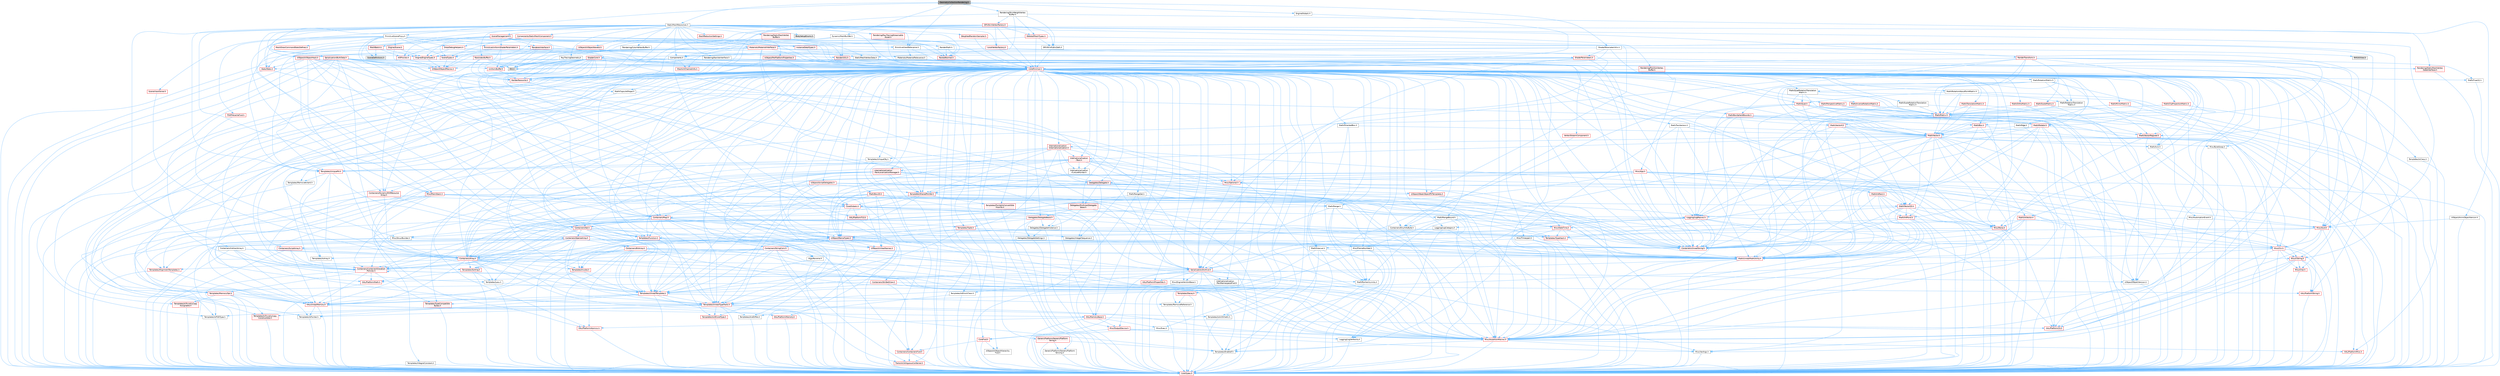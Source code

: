 digraph "GeometryCollectionRendering.h"
{
 // INTERACTIVE_SVG=YES
 // LATEX_PDF_SIZE
  bgcolor="transparent";
  edge [fontname=Helvetica,fontsize=10,labelfontname=Helvetica,labelfontsize=10];
  node [fontname=Helvetica,fontsize=10,shape=box,height=0.2,width=0.4];
  Node1 [id="Node000001",label="GeometryCollectionRendering.h",height=0.2,width=0.4,color="gray40", fillcolor="grey60", style="filled", fontcolor="black",tooltip=" "];
  Node1 -> Node2 [id="edge1_Node000001_Node000002",color="steelblue1",style="solid",tooltip=" "];
  Node2 [id="Node000002",label="DynamicMeshBuilder.h",height=0.2,width=0.4,color="grey40", fillcolor="white", style="filled",URL="$d2/d3c/DynamicMeshBuilder_8h.html",tooltip=" "];
  Node2 -> Node3 [id="edge2_Node000002_Node000003",color="steelblue1",style="solid",tooltip=" "];
  Node3 [id="Node000003",label="Components.h",height=0.2,width=0.4,color="grey40", fillcolor="white", style="filled",URL="$d0/dc5/Components_8h.html",tooltip=" "];
  Node3 -> Node4 [id="edge3_Node000003_Node000004",color="steelblue1",style="solid",tooltip=" "];
  Node4 [id="Node000004",label="CoreMinimal.h",height=0.2,width=0.4,color="red", fillcolor="#FFF0F0", style="filled",URL="$d7/d67/CoreMinimal_8h.html",tooltip=" "];
  Node4 -> Node5 [id="edge4_Node000004_Node000005",color="steelblue1",style="solid",tooltip=" "];
  Node5 [id="Node000005",label="CoreTypes.h",height=0.2,width=0.4,color="red", fillcolor="#FFF0F0", style="filled",URL="$dc/dec/CoreTypes_8h.html",tooltip=" "];
  Node4 -> Node19 [id="edge5_Node000004_Node000019",color="steelblue1",style="solid",tooltip=" "];
  Node19 [id="Node000019",label="CoreFwd.h",height=0.2,width=0.4,color="red", fillcolor="#FFF0F0", style="filled",URL="$d1/d1e/CoreFwd_8h.html",tooltip=" "];
  Node19 -> Node5 [id="edge6_Node000019_Node000005",color="steelblue1",style="solid",tooltip=" "];
  Node19 -> Node20 [id="edge7_Node000019_Node000020",color="steelblue1",style="solid",tooltip=" "];
  Node20 [id="Node000020",label="Containers/ContainersFwd.h",height=0.2,width=0.4,color="red", fillcolor="#FFF0F0", style="filled",URL="$d4/d0a/ContainersFwd_8h.html",tooltip=" "];
  Node20 -> Node5 [id="edge8_Node000020_Node000005",color="steelblue1",style="solid",tooltip=" "];
  Node20 -> Node21 [id="edge9_Node000020_Node000021",color="steelblue1",style="solid",tooltip=" "];
  Node21 [id="Node000021",label="Traits/IsContiguousContainer.h",height=0.2,width=0.4,color="red", fillcolor="#FFF0F0", style="filled",URL="$d5/d3c/IsContiguousContainer_8h.html",tooltip=" "];
  Node21 -> Node5 [id="edge10_Node000021_Node000005",color="steelblue1",style="solid",tooltip=" "];
  Node19 -> Node25 [id="edge11_Node000019_Node000025",color="steelblue1",style="solid",tooltip=" "];
  Node25 [id="Node000025",label="UObject/UObjectHierarchy\lFwd.h",height=0.2,width=0.4,color="grey40", fillcolor="white", style="filled",URL="$d3/d13/UObjectHierarchyFwd_8h.html",tooltip=" "];
  Node4 -> Node25 [id="edge12_Node000004_Node000025",color="steelblue1",style="solid",tooltip=" "];
  Node4 -> Node20 [id="edge13_Node000004_Node000020",color="steelblue1",style="solid",tooltip=" "];
  Node4 -> Node26 [id="edge14_Node000004_Node000026",color="steelblue1",style="solid",tooltip=" "];
  Node26 [id="Node000026",label="Misc/VarArgs.h",height=0.2,width=0.4,color="grey40", fillcolor="white", style="filled",URL="$d5/d6f/VarArgs_8h.html",tooltip=" "];
  Node26 -> Node5 [id="edge15_Node000026_Node000005",color="steelblue1",style="solid",tooltip=" "];
  Node4 -> Node27 [id="edge16_Node000004_Node000027",color="steelblue1",style="solid",tooltip=" "];
  Node27 [id="Node000027",label="Logging/LogVerbosity.h",height=0.2,width=0.4,color="grey40", fillcolor="white", style="filled",URL="$d2/d8f/LogVerbosity_8h.html",tooltip=" "];
  Node27 -> Node5 [id="edge17_Node000027_Node000005",color="steelblue1",style="solid",tooltip=" "];
  Node4 -> Node28 [id="edge18_Node000004_Node000028",color="steelblue1",style="solid",tooltip=" "];
  Node28 [id="Node000028",label="Misc/OutputDevice.h",height=0.2,width=0.4,color="red", fillcolor="#FFF0F0", style="filled",URL="$d7/d32/OutputDevice_8h.html",tooltip=" "];
  Node28 -> Node19 [id="edge19_Node000028_Node000019",color="steelblue1",style="solid",tooltip=" "];
  Node28 -> Node5 [id="edge20_Node000028_Node000005",color="steelblue1",style="solid",tooltip=" "];
  Node28 -> Node27 [id="edge21_Node000028_Node000027",color="steelblue1",style="solid",tooltip=" "];
  Node28 -> Node26 [id="edge22_Node000028_Node000026",color="steelblue1",style="solid",tooltip=" "];
  Node4 -> Node34 [id="edge23_Node000004_Node000034",color="steelblue1",style="solid",tooltip=" "];
  Node34 [id="Node000034",label="HAL/PlatformCrt.h",height=0.2,width=0.4,color="red", fillcolor="#FFF0F0", style="filled",URL="$d8/d75/PlatformCrt_8h.html",tooltip=" "];
  Node4 -> Node44 [id="edge24_Node000004_Node000044",color="steelblue1",style="solid",tooltip=" "];
  Node44 [id="Node000044",label="HAL/PlatformMisc.h",height=0.2,width=0.4,color="red", fillcolor="#FFF0F0", style="filled",URL="$d0/df5/PlatformMisc_8h.html",tooltip=" "];
  Node44 -> Node5 [id="edge25_Node000044_Node000005",color="steelblue1",style="solid",tooltip=" "];
  Node4 -> Node63 [id="edge26_Node000004_Node000063",color="steelblue1",style="solid",tooltip=" "];
  Node63 [id="Node000063",label="Misc/AssertionMacros.h",height=0.2,width=0.4,color="red", fillcolor="#FFF0F0", style="filled",URL="$d0/dfa/AssertionMacros_8h.html",tooltip=" "];
  Node63 -> Node5 [id="edge27_Node000063_Node000005",color="steelblue1",style="solid",tooltip=" "];
  Node63 -> Node44 [id="edge28_Node000063_Node000044",color="steelblue1",style="solid",tooltip=" "];
  Node63 -> Node64 [id="edge29_Node000063_Node000064",color="steelblue1",style="solid",tooltip=" "];
  Node64 [id="Node000064",label="Templates/EnableIf.h",height=0.2,width=0.4,color="grey40", fillcolor="white", style="filled",URL="$d7/d60/EnableIf_8h.html",tooltip=" "];
  Node64 -> Node5 [id="edge30_Node000064_Node000005",color="steelblue1",style="solid",tooltip=" "];
  Node63 -> Node26 [id="edge31_Node000063_Node000026",color="steelblue1",style="solid",tooltip=" "];
  Node4 -> Node72 [id="edge32_Node000004_Node000072",color="steelblue1",style="solid",tooltip=" "];
  Node72 [id="Node000072",label="Templates/IsPointer.h",height=0.2,width=0.4,color="grey40", fillcolor="white", style="filled",URL="$d7/d05/IsPointer_8h.html",tooltip=" "];
  Node72 -> Node5 [id="edge33_Node000072_Node000005",color="steelblue1",style="solid",tooltip=" "];
  Node4 -> Node73 [id="edge34_Node000004_Node000073",color="steelblue1",style="solid",tooltip=" "];
  Node73 [id="Node000073",label="HAL/PlatformMemory.h",height=0.2,width=0.4,color="red", fillcolor="#FFF0F0", style="filled",URL="$de/d68/PlatformMemory_8h.html",tooltip=" "];
  Node73 -> Node5 [id="edge35_Node000073_Node000005",color="steelblue1",style="solid",tooltip=" "];
  Node4 -> Node56 [id="edge36_Node000004_Node000056",color="steelblue1",style="solid",tooltip=" "];
  Node56 [id="Node000056",label="HAL/PlatformAtomics.h",height=0.2,width=0.4,color="red", fillcolor="#FFF0F0", style="filled",URL="$d3/d36/PlatformAtomics_8h.html",tooltip=" "];
  Node56 -> Node5 [id="edge37_Node000056_Node000005",color="steelblue1",style="solid",tooltip=" "];
  Node4 -> Node78 [id="edge38_Node000004_Node000078",color="steelblue1",style="solid",tooltip=" "];
  Node78 [id="Node000078",label="Misc/Exec.h",height=0.2,width=0.4,color="grey40", fillcolor="white", style="filled",URL="$de/ddb/Exec_8h.html",tooltip=" "];
  Node78 -> Node5 [id="edge39_Node000078_Node000005",color="steelblue1",style="solid",tooltip=" "];
  Node78 -> Node63 [id="edge40_Node000078_Node000063",color="steelblue1",style="solid",tooltip=" "];
  Node4 -> Node79 [id="edge41_Node000004_Node000079",color="steelblue1",style="solid",tooltip=" "];
  Node79 [id="Node000079",label="HAL/MemoryBase.h",height=0.2,width=0.4,color="red", fillcolor="#FFF0F0", style="filled",URL="$d6/d9f/MemoryBase_8h.html",tooltip=" "];
  Node79 -> Node5 [id="edge42_Node000079_Node000005",color="steelblue1",style="solid",tooltip=" "];
  Node79 -> Node56 [id="edge43_Node000079_Node000056",color="steelblue1",style="solid",tooltip=" "];
  Node79 -> Node34 [id="edge44_Node000079_Node000034",color="steelblue1",style="solid",tooltip=" "];
  Node79 -> Node78 [id="edge45_Node000079_Node000078",color="steelblue1",style="solid",tooltip=" "];
  Node79 -> Node28 [id="edge46_Node000079_Node000028",color="steelblue1",style="solid",tooltip=" "];
  Node4 -> Node89 [id="edge47_Node000004_Node000089",color="steelblue1",style="solid",tooltip=" "];
  Node89 [id="Node000089",label="HAL/UnrealMemory.h",height=0.2,width=0.4,color="red", fillcolor="#FFF0F0", style="filled",URL="$d9/d96/UnrealMemory_8h.html",tooltip=" "];
  Node89 -> Node5 [id="edge48_Node000089_Node000005",color="steelblue1",style="solid",tooltip=" "];
  Node89 -> Node79 [id="edge49_Node000089_Node000079",color="steelblue1",style="solid",tooltip=" "];
  Node89 -> Node73 [id="edge50_Node000089_Node000073",color="steelblue1",style="solid",tooltip=" "];
  Node89 -> Node72 [id="edge51_Node000089_Node000072",color="steelblue1",style="solid",tooltip=" "];
  Node4 -> Node91 [id="edge52_Node000004_Node000091",color="steelblue1",style="solid",tooltip=" "];
  Node91 [id="Node000091",label="Templates/IsArithmetic.h",height=0.2,width=0.4,color="grey40", fillcolor="white", style="filled",URL="$d2/d5d/IsArithmetic_8h.html",tooltip=" "];
  Node91 -> Node5 [id="edge53_Node000091_Node000005",color="steelblue1",style="solid",tooltip=" "];
  Node4 -> Node85 [id="edge54_Node000004_Node000085",color="steelblue1",style="solid",tooltip=" "];
  Node85 [id="Node000085",label="Templates/AndOrNot.h",height=0.2,width=0.4,color="grey40", fillcolor="white", style="filled",URL="$db/d0a/AndOrNot_8h.html",tooltip=" "];
  Node85 -> Node5 [id="edge55_Node000085_Node000005",color="steelblue1",style="solid",tooltip=" "];
  Node4 -> Node92 [id="edge56_Node000004_Node000092",color="steelblue1",style="solid",tooltip=" "];
  Node92 [id="Node000092",label="Templates/IsPODType.h",height=0.2,width=0.4,color="grey40", fillcolor="white", style="filled",URL="$d7/db1/IsPODType_8h.html",tooltip=" "];
  Node92 -> Node5 [id="edge57_Node000092_Node000005",color="steelblue1",style="solid",tooltip=" "];
  Node4 -> Node93 [id="edge58_Node000004_Node000093",color="steelblue1",style="solid",tooltip=" "];
  Node93 [id="Node000093",label="Templates/IsUECoreType.h",height=0.2,width=0.4,color="red", fillcolor="#FFF0F0", style="filled",URL="$d1/db8/IsUECoreType_8h.html",tooltip=" "];
  Node93 -> Node5 [id="edge59_Node000093_Node000005",color="steelblue1",style="solid",tooltip=" "];
  Node4 -> Node86 [id="edge60_Node000004_Node000086",color="steelblue1",style="solid",tooltip=" "];
  Node86 [id="Node000086",label="Templates/IsTriviallyCopy\lConstructible.h",height=0.2,width=0.4,color="red", fillcolor="#FFF0F0", style="filled",URL="$d3/d78/IsTriviallyCopyConstructible_8h.html",tooltip=" "];
  Node86 -> Node5 [id="edge61_Node000086_Node000005",color="steelblue1",style="solid",tooltip=" "];
  Node4 -> Node94 [id="edge62_Node000004_Node000094",color="steelblue1",style="solid",tooltip=" "];
  Node94 [id="Node000094",label="Templates/UnrealTypeTraits.h",height=0.2,width=0.4,color="red", fillcolor="#FFF0F0", style="filled",URL="$d2/d2d/UnrealTypeTraits_8h.html",tooltip=" "];
  Node94 -> Node5 [id="edge63_Node000094_Node000005",color="steelblue1",style="solid",tooltip=" "];
  Node94 -> Node72 [id="edge64_Node000094_Node000072",color="steelblue1",style="solid",tooltip=" "];
  Node94 -> Node63 [id="edge65_Node000094_Node000063",color="steelblue1",style="solid",tooltip=" "];
  Node94 -> Node85 [id="edge66_Node000094_Node000085",color="steelblue1",style="solid",tooltip=" "];
  Node94 -> Node64 [id="edge67_Node000094_Node000064",color="steelblue1",style="solid",tooltip=" "];
  Node94 -> Node91 [id="edge68_Node000094_Node000091",color="steelblue1",style="solid",tooltip=" "];
  Node94 -> Node92 [id="edge69_Node000094_Node000092",color="steelblue1",style="solid",tooltip=" "];
  Node94 -> Node93 [id="edge70_Node000094_Node000093",color="steelblue1",style="solid",tooltip=" "];
  Node94 -> Node86 [id="edge71_Node000094_Node000086",color="steelblue1",style="solid",tooltip=" "];
  Node4 -> Node64 [id="edge72_Node000004_Node000064",color="steelblue1",style="solid",tooltip=" "];
  Node4 -> Node96 [id="edge73_Node000004_Node000096",color="steelblue1",style="solid",tooltip=" "];
  Node96 [id="Node000096",label="Templates/RemoveReference.h",height=0.2,width=0.4,color="grey40", fillcolor="white", style="filled",URL="$da/dbe/RemoveReference_8h.html",tooltip=" "];
  Node96 -> Node5 [id="edge74_Node000096_Node000005",color="steelblue1",style="solid",tooltip=" "];
  Node4 -> Node97 [id="edge75_Node000004_Node000097",color="steelblue1",style="solid",tooltip=" "];
  Node97 [id="Node000097",label="Templates/IntegralConstant.h",height=0.2,width=0.4,color="grey40", fillcolor="white", style="filled",URL="$db/d1b/IntegralConstant_8h.html",tooltip=" "];
  Node97 -> Node5 [id="edge76_Node000097_Node000005",color="steelblue1",style="solid",tooltip=" "];
  Node4 -> Node98 [id="edge77_Node000004_Node000098",color="steelblue1",style="solid",tooltip=" "];
  Node98 [id="Node000098",label="Templates/IsClass.h",height=0.2,width=0.4,color="grey40", fillcolor="white", style="filled",URL="$db/dcb/IsClass_8h.html",tooltip=" "];
  Node98 -> Node5 [id="edge78_Node000098_Node000005",color="steelblue1",style="solid",tooltip=" "];
  Node4 -> Node99 [id="edge79_Node000004_Node000099",color="steelblue1",style="solid",tooltip=" "];
  Node99 [id="Node000099",label="Templates/TypeCompatible\lBytes.h",height=0.2,width=0.4,color="red", fillcolor="#FFF0F0", style="filled",URL="$df/d0a/TypeCompatibleBytes_8h.html",tooltip=" "];
  Node99 -> Node5 [id="edge80_Node000099_Node000005",color="steelblue1",style="solid",tooltip=" "];
  Node4 -> Node21 [id="edge81_Node000004_Node000021",color="steelblue1",style="solid",tooltip=" "];
  Node4 -> Node100 [id="edge82_Node000004_Node000100",color="steelblue1",style="solid",tooltip=" "];
  Node100 [id="Node000100",label="Templates/UnrealTemplate.h",height=0.2,width=0.4,color="red", fillcolor="#FFF0F0", style="filled",URL="$d4/d24/UnrealTemplate_8h.html",tooltip=" "];
  Node100 -> Node5 [id="edge83_Node000100_Node000005",color="steelblue1",style="solid",tooltip=" "];
  Node100 -> Node72 [id="edge84_Node000100_Node000072",color="steelblue1",style="solid",tooltip=" "];
  Node100 -> Node89 [id="edge85_Node000100_Node000089",color="steelblue1",style="solid",tooltip=" "];
  Node100 -> Node94 [id="edge86_Node000100_Node000094",color="steelblue1",style="solid",tooltip=" "];
  Node100 -> Node96 [id="edge87_Node000100_Node000096",color="steelblue1",style="solid",tooltip=" "];
  Node100 -> Node99 [id="edge88_Node000100_Node000099",color="steelblue1",style="solid",tooltip=" "];
  Node100 -> Node21 [id="edge89_Node000100_Node000021",color="steelblue1",style="solid",tooltip=" "];
  Node4 -> Node49 [id="edge90_Node000004_Node000049",color="steelblue1",style="solid",tooltip=" "];
  Node49 [id="Node000049",label="Math/NumericLimits.h",height=0.2,width=0.4,color="grey40", fillcolor="white", style="filled",URL="$df/d1b/NumericLimits_8h.html",tooltip=" "];
  Node49 -> Node5 [id="edge91_Node000049_Node000005",color="steelblue1",style="solid",tooltip=" "];
  Node4 -> Node104 [id="edge92_Node000004_Node000104",color="steelblue1",style="solid",tooltip=" "];
  Node104 [id="Node000104",label="HAL/PlatformMath.h",height=0.2,width=0.4,color="red", fillcolor="#FFF0F0", style="filled",URL="$dc/d53/PlatformMath_8h.html",tooltip=" "];
  Node104 -> Node5 [id="edge93_Node000104_Node000005",color="steelblue1",style="solid",tooltip=" "];
  Node4 -> Node87 [id="edge94_Node000004_Node000087",color="steelblue1",style="solid",tooltip=" "];
  Node87 [id="Node000087",label="Templates/IsTriviallyCopy\lAssignable.h",height=0.2,width=0.4,color="red", fillcolor="#FFF0F0", style="filled",URL="$d2/df2/IsTriviallyCopyAssignable_8h.html",tooltip=" "];
  Node87 -> Node5 [id="edge95_Node000087_Node000005",color="steelblue1",style="solid",tooltip=" "];
  Node4 -> Node112 [id="edge96_Node000004_Node000112",color="steelblue1",style="solid",tooltip=" "];
  Node112 [id="Node000112",label="Templates/MemoryOps.h",height=0.2,width=0.4,color="red", fillcolor="#FFF0F0", style="filled",URL="$db/dea/MemoryOps_8h.html",tooltip=" "];
  Node112 -> Node5 [id="edge97_Node000112_Node000005",color="steelblue1",style="solid",tooltip=" "];
  Node112 -> Node89 [id="edge98_Node000112_Node000089",color="steelblue1",style="solid",tooltip=" "];
  Node112 -> Node87 [id="edge99_Node000112_Node000087",color="steelblue1",style="solid",tooltip=" "];
  Node112 -> Node86 [id="edge100_Node000112_Node000086",color="steelblue1",style="solid",tooltip=" "];
  Node112 -> Node94 [id="edge101_Node000112_Node000094",color="steelblue1",style="solid",tooltip=" "];
  Node4 -> Node113 [id="edge102_Node000004_Node000113",color="steelblue1",style="solid",tooltip=" "];
  Node113 [id="Node000113",label="Containers/ContainerAllocation\lPolicies.h",height=0.2,width=0.4,color="red", fillcolor="#FFF0F0", style="filled",URL="$d7/dff/ContainerAllocationPolicies_8h.html",tooltip=" "];
  Node113 -> Node5 [id="edge103_Node000113_Node000005",color="steelblue1",style="solid",tooltip=" "];
  Node113 -> Node113 [id="edge104_Node000113_Node000113",color="steelblue1",style="solid",tooltip=" "];
  Node113 -> Node104 [id="edge105_Node000113_Node000104",color="steelblue1",style="solid",tooltip=" "];
  Node113 -> Node89 [id="edge106_Node000113_Node000089",color="steelblue1",style="solid",tooltip=" "];
  Node113 -> Node49 [id="edge107_Node000113_Node000049",color="steelblue1",style="solid",tooltip=" "];
  Node113 -> Node63 [id="edge108_Node000113_Node000063",color="steelblue1",style="solid",tooltip=" "];
  Node113 -> Node112 [id="edge109_Node000113_Node000112",color="steelblue1",style="solid",tooltip=" "];
  Node113 -> Node99 [id="edge110_Node000113_Node000099",color="steelblue1",style="solid",tooltip=" "];
  Node4 -> Node116 [id="edge111_Node000004_Node000116",color="steelblue1",style="solid",tooltip=" "];
  Node116 [id="Node000116",label="Templates/IsEnumClass.h",height=0.2,width=0.4,color="grey40", fillcolor="white", style="filled",URL="$d7/d15/IsEnumClass_8h.html",tooltip=" "];
  Node116 -> Node5 [id="edge112_Node000116_Node000005",color="steelblue1",style="solid",tooltip=" "];
  Node116 -> Node85 [id="edge113_Node000116_Node000085",color="steelblue1",style="solid",tooltip=" "];
  Node4 -> Node117 [id="edge114_Node000004_Node000117",color="steelblue1",style="solid",tooltip=" "];
  Node117 [id="Node000117",label="HAL/PlatformProperties.h",height=0.2,width=0.4,color="red", fillcolor="#FFF0F0", style="filled",URL="$d9/db0/PlatformProperties_8h.html",tooltip=" "];
  Node117 -> Node5 [id="edge115_Node000117_Node000005",color="steelblue1",style="solid",tooltip=" "];
  Node4 -> Node120 [id="edge116_Node000004_Node000120",color="steelblue1",style="solid",tooltip=" "];
  Node120 [id="Node000120",label="Misc/EngineVersionBase.h",height=0.2,width=0.4,color="grey40", fillcolor="white", style="filled",URL="$d5/d2b/EngineVersionBase_8h.html",tooltip=" "];
  Node120 -> Node5 [id="edge117_Node000120_Node000005",color="steelblue1",style="solid",tooltip=" "];
  Node4 -> Node121 [id="edge118_Node000004_Node000121",color="steelblue1",style="solid",tooltip=" "];
  Node121 [id="Node000121",label="Internationalization\l/TextNamespaceFwd.h",height=0.2,width=0.4,color="grey40", fillcolor="white", style="filled",URL="$d8/d97/TextNamespaceFwd_8h.html",tooltip=" "];
  Node121 -> Node5 [id="edge119_Node000121_Node000005",color="steelblue1",style="solid",tooltip=" "];
  Node4 -> Node122 [id="edge120_Node000004_Node000122",color="steelblue1",style="solid",tooltip=" "];
  Node122 [id="Node000122",label="Serialization/Archive.h",height=0.2,width=0.4,color="red", fillcolor="#FFF0F0", style="filled",URL="$d7/d3b/Archive_8h.html",tooltip=" "];
  Node122 -> Node19 [id="edge121_Node000122_Node000019",color="steelblue1",style="solid",tooltip=" "];
  Node122 -> Node5 [id="edge122_Node000122_Node000005",color="steelblue1",style="solid",tooltip=" "];
  Node122 -> Node117 [id="edge123_Node000122_Node000117",color="steelblue1",style="solid",tooltip=" "];
  Node122 -> Node121 [id="edge124_Node000122_Node000121",color="steelblue1",style="solid",tooltip=" "];
  Node122 -> Node63 [id="edge125_Node000122_Node000063",color="steelblue1",style="solid",tooltip=" "];
  Node122 -> Node120 [id="edge126_Node000122_Node000120",color="steelblue1",style="solid",tooltip=" "];
  Node122 -> Node26 [id="edge127_Node000122_Node000026",color="steelblue1",style="solid",tooltip=" "];
  Node122 -> Node64 [id="edge128_Node000122_Node000064",color="steelblue1",style="solid",tooltip=" "];
  Node122 -> Node116 [id="edge129_Node000122_Node000116",color="steelblue1",style="solid",tooltip=" "];
  Node122 -> Node100 [id="edge130_Node000122_Node000100",color="steelblue1",style="solid",tooltip=" "];
  Node122 -> Node125 [id="edge131_Node000122_Node000125",color="steelblue1",style="solid",tooltip=" "];
  Node125 [id="Node000125",label="UObject/ObjectVersion.h",height=0.2,width=0.4,color="grey40", fillcolor="white", style="filled",URL="$da/d63/ObjectVersion_8h.html",tooltip=" "];
  Node125 -> Node5 [id="edge132_Node000125_Node000005",color="steelblue1",style="solid",tooltip=" "];
  Node4 -> Node126 [id="edge133_Node000004_Node000126",color="steelblue1",style="solid",tooltip=" "];
  Node126 [id="Node000126",label="Templates/Less.h",height=0.2,width=0.4,color="grey40", fillcolor="white", style="filled",URL="$de/dc8/Less_8h.html",tooltip=" "];
  Node126 -> Node5 [id="edge134_Node000126_Node000005",color="steelblue1",style="solid",tooltip=" "];
  Node126 -> Node100 [id="edge135_Node000126_Node000100",color="steelblue1",style="solid",tooltip=" "];
  Node4 -> Node127 [id="edge136_Node000004_Node000127",color="steelblue1",style="solid",tooltip=" "];
  Node127 [id="Node000127",label="Templates/Sorting.h",height=0.2,width=0.4,color="red", fillcolor="#FFF0F0", style="filled",URL="$d3/d9e/Sorting_8h.html",tooltip=" "];
  Node127 -> Node5 [id="edge137_Node000127_Node000005",color="steelblue1",style="solid",tooltip=" "];
  Node127 -> Node104 [id="edge138_Node000127_Node000104",color="steelblue1",style="solid",tooltip=" "];
  Node127 -> Node126 [id="edge139_Node000127_Node000126",color="steelblue1",style="solid",tooltip=" "];
  Node4 -> Node138 [id="edge140_Node000004_Node000138",color="steelblue1",style="solid",tooltip=" "];
  Node138 [id="Node000138",label="Misc/Char.h",height=0.2,width=0.4,color="red", fillcolor="#FFF0F0", style="filled",URL="$d0/d58/Char_8h.html",tooltip=" "];
  Node138 -> Node5 [id="edge141_Node000138_Node000005",color="steelblue1",style="solid",tooltip=" "];
  Node4 -> Node141 [id="edge142_Node000004_Node000141",color="steelblue1",style="solid",tooltip=" "];
  Node141 [id="Node000141",label="GenericPlatform/GenericPlatform\lStricmp.h",height=0.2,width=0.4,color="grey40", fillcolor="white", style="filled",URL="$d2/d86/GenericPlatformStricmp_8h.html",tooltip=" "];
  Node141 -> Node5 [id="edge143_Node000141_Node000005",color="steelblue1",style="solid",tooltip=" "];
  Node4 -> Node142 [id="edge144_Node000004_Node000142",color="steelblue1",style="solid",tooltip=" "];
  Node142 [id="Node000142",label="GenericPlatform/GenericPlatform\lString.h",height=0.2,width=0.4,color="red", fillcolor="#FFF0F0", style="filled",URL="$dd/d20/GenericPlatformString_8h.html",tooltip=" "];
  Node142 -> Node5 [id="edge145_Node000142_Node000005",color="steelblue1",style="solid",tooltip=" "];
  Node142 -> Node141 [id="edge146_Node000142_Node000141",color="steelblue1",style="solid",tooltip=" "];
  Node142 -> Node64 [id="edge147_Node000142_Node000064",color="steelblue1",style="solid",tooltip=" "];
  Node4 -> Node75 [id="edge148_Node000004_Node000075",color="steelblue1",style="solid",tooltip=" "];
  Node75 [id="Node000075",label="HAL/PlatformString.h",height=0.2,width=0.4,color="red", fillcolor="#FFF0F0", style="filled",URL="$db/db5/PlatformString_8h.html",tooltip=" "];
  Node75 -> Node5 [id="edge149_Node000075_Node000005",color="steelblue1",style="solid",tooltip=" "];
  Node4 -> Node145 [id="edge150_Node000004_Node000145",color="steelblue1",style="solid",tooltip=" "];
  Node145 [id="Node000145",label="Misc/CString.h",height=0.2,width=0.4,color="red", fillcolor="#FFF0F0", style="filled",URL="$d2/d49/CString_8h.html",tooltip=" "];
  Node145 -> Node5 [id="edge151_Node000145_Node000005",color="steelblue1",style="solid",tooltip=" "];
  Node145 -> Node34 [id="edge152_Node000145_Node000034",color="steelblue1",style="solid",tooltip=" "];
  Node145 -> Node75 [id="edge153_Node000145_Node000075",color="steelblue1",style="solid",tooltip=" "];
  Node145 -> Node63 [id="edge154_Node000145_Node000063",color="steelblue1",style="solid",tooltip=" "];
  Node145 -> Node138 [id="edge155_Node000145_Node000138",color="steelblue1",style="solid",tooltip=" "];
  Node145 -> Node26 [id="edge156_Node000145_Node000026",color="steelblue1",style="solid",tooltip=" "];
  Node4 -> Node146 [id="edge157_Node000004_Node000146",color="steelblue1",style="solid",tooltip=" "];
  Node146 [id="Node000146",label="Misc/Crc.h",height=0.2,width=0.4,color="red", fillcolor="#FFF0F0", style="filled",URL="$d4/dd2/Crc_8h.html",tooltip=" "];
  Node146 -> Node5 [id="edge158_Node000146_Node000005",color="steelblue1",style="solid",tooltip=" "];
  Node146 -> Node75 [id="edge159_Node000146_Node000075",color="steelblue1",style="solid",tooltip=" "];
  Node146 -> Node63 [id="edge160_Node000146_Node000063",color="steelblue1",style="solid",tooltip=" "];
  Node146 -> Node145 [id="edge161_Node000146_Node000145",color="steelblue1",style="solid",tooltip=" "];
  Node146 -> Node138 [id="edge162_Node000146_Node000138",color="steelblue1",style="solid",tooltip=" "];
  Node146 -> Node94 [id="edge163_Node000146_Node000094",color="steelblue1",style="solid",tooltip=" "];
  Node4 -> Node137 [id="edge164_Node000004_Node000137",color="steelblue1",style="solid",tooltip=" "];
  Node137 [id="Node000137",label="Math/UnrealMathUtility.h",height=0.2,width=0.4,color="red", fillcolor="#FFF0F0", style="filled",URL="$db/db8/UnrealMathUtility_8h.html",tooltip=" "];
  Node137 -> Node5 [id="edge165_Node000137_Node000005",color="steelblue1",style="solid",tooltip=" "];
  Node137 -> Node63 [id="edge166_Node000137_Node000063",color="steelblue1",style="solid",tooltip=" "];
  Node137 -> Node104 [id="edge167_Node000137_Node000104",color="steelblue1",style="solid",tooltip=" "];
  Node4 -> Node147 [id="edge168_Node000004_Node000147",color="steelblue1",style="solid",tooltip=" "];
  Node147 [id="Node000147",label="Containers/UnrealString.h",height=0.2,width=0.4,color="red", fillcolor="#FFF0F0", style="filled",URL="$d5/dba/UnrealString_8h.html",tooltip=" "];
  Node4 -> Node151 [id="edge169_Node000004_Node000151",color="steelblue1",style="solid",tooltip=" "];
  Node151 [id="Node000151",label="Containers/Array.h",height=0.2,width=0.4,color="red", fillcolor="#FFF0F0", style="filled",URL="$df/dd0/Array_8h.html",tooltip=" "];
  Node151 -> Node5 [id="edge170_Node000151_Node000005",color="steelblue1",style="solid",tooltip=" "];
  Node151 -> Node63 [id="edge171_Node000151_Node000063",color="steelblue1",style="solid",tooltip=" "];
  Node151 -> Node89 [id="edge172_Node000151_Node000089",color="steelblue1",style="solid",tooltip=" "];
  Node151 -> Node94 [id="edge173_Node000151_Node000094",color="steelblue1",style="solid",tooltip=" "];
  Node151 -> Node100 [id="edge174_Node000151_Node000100",color="steelblue1",style="solid",tooltip=" "];
  Node151 -> Node113 [id="edge175_Node000151_Node000113",color="steelblue1",style="solid",tooltip=" "];
  Node151 -> Node122 [id="edge176_Node000151_Node000122",color="steelblue1",style="solid",tooltip=" "];
  Node151 -> Node130 [id="edge177_Node000151_Node000130",color="steelblue1",style="solid",tooltip=" "];
  Node130 [id="Node000130",label="Templates/Invoke.h",height=0.2,width=0.4,color="red", fillcolor="#FFF0F0", style="filled",URL="$d7/deb/Invoke_8h.html",tooltip=" "];
  Node130 -> Node5 [id="edge178_Node000130_Node000005",color="steelblue1",style="solid",tooltip=" "];
  Node130 -> Node100 [id="edge179_Node000130_Node000100",color="steelblue1",style="solid",tooltip=" "];
  Node151 -> Node126 [id="edge180_Node000151_Node000126",color="steelblue1",style="solid",tooltip=" "];
  Node151 -> Node127 [id="edge181_Node000151_Node000127",color="steelblue1",style="solid",tooltip=" "];
  Node151 -> Node174 [id="edge182_Node000151_Node000174",color="steelblue1",style="solid",tooltip=" "];
  Node174 [id="Node000174",label="Templates/AlignmentTemplates.h",height=0.2,width=0.4,color="red", fillcolor="#FFF0F0", style="filled",URL="$dd/d32/AlignmentTemplates_8h.html",tooltip=" "];
  Node174 -> Node5 [id="edge183_Node000174_Node000005",color="steelblue1",style="solid",tooltip=" "];
  Node174 -> Node72 [id="edge184_Node000174_Node000072",color="steelblue1",style="solid",tooltip=" "];
  Node4 -> Node175 [id="edge185_Node000004_Node000175",color="steelblue1",style="solid",tooltip=" "];
  Node175 [id="Node000175",label="Misc/FrameNumber.h",height=0.2,width=0.4,color="grey40", fillcolor="white", style="filled",URL="$dd/dbd/FrameNumber_8h.html",tooltip=" "];
  Node175 -> Node5 [id="edge186_Node000175_Node000005",color="steelblue1",style="solid",tooltip=" "];
  Node175 -> Node49 [id="edge187_Node000175_Node000049",color="steelblue1",style="solid",tooltip=" "];
  Node175 -> Node137 [id="edge188_Node000175_Node000137",color="steelblue1",style="solid",tooltip=" "];
  Node175 -> Node64 [id="edge189_Node000175_Node000064",color="steelblue1",style="solid",tooltip=" "];
  Node175 -> Node94 [id="edge190_Node000175_Node000094",color="steelblue1",style="solid",tooltip=" "];
  Node4 -> Node176 [id="edge191_Node000004_Node000176",color="steelblue1",style="solid",tooltip=" "];
  Node176 [id="Node000176",label="Misc/Timespan.h",height=0.2,width=0.4,color="grey40", fillcolor="white", style="filled",URL="$da/dd9/Timespan_8h.html",tooltip=" "];
  Node176 -> Node5 [id="edge192_Node000176_Node000005",color="steelblue1",style="solid",tooltip=" "];
  Node176 -> Node177 [id="edge193_Node000176_Node000177",color="steelblue1",style="solid",tooltip=" "];
  Node177 [id="Node000177",label="Math/Interval.h",height=0.2,width=0.4,color="grey40", fillcolor="white", style="filled",URL="$d1/d55/Interval_8h.html",tooltip=" "];
  Node177 -> Node5 [id="edge194_Node000177_Node000005",color="steelblue1",style="solid",tooltip=" "];
  Node177 -> Node91 [id="edge195_Node000177_Node000091",color="steelblue1",style="solid",tooltip=" "];
  Node177 -> Node94 [id="edge196_Node000177_Node000094",color="steelblue1",style="solid",tooltip=" "];
  Node177 -> Node49 [id="edge197_Node000177_Node000049",color="steelblue1",style="solid",tooltip=" "];
  Node177 -> Node137 [id="edge198_Node000177_Node000137",color="steelblue1",style="solid",tooltip=" "];
  Node176 -> Node137 [id="edge199_Node000176_Node000137",color="steelblue1",style="solid",tooltip=" "];
  Node176 -> Node63 [id="edge200_Node000176_Node000063",color="steelblue1",style="solid",tooltip=" "];
  Node4 -> Node178 [id="edge201_Node000004_Node000178",color="steelblue1",style="solid",tooltip=" "];
  Node178 [id="Node000178",label="Containers/StringConv.h",height=0.2,width=0.4,color="red", fillcolor="#FFF0F0", style="filled",URL="$d3/ddf/StringConv_8h.html",tooltip=" "];
  Node178 -> Node5 [id="edge202_Node000178_Node000005",color="steelblue1",style="solid",tooltip=" "];
  Node178 -> Node63 [id="edge203_Node000178_Node000063",color="steelblue1",style="solid",tooltip=" "];
  Node178 -> Node113 [id="edge204_Node000178_Node000113",color="steelblue1",style="solid",tooltip=" "];
  Node178 -> Node151 [id="edge205_Node000178_Node000151",color="steelblue1",style="solid",tooltip=" "];
  Node178 -> Node145 [id="edge206_Node000178_Node000145",color="steelblue1",style="solid",tooltip=" "];
  Node178 -> Node179 [id="edge207_Node000178_Node000179",color="steelblue1",style="solid",tooltip=" "];
  Node179 [id="Node000179",label="Templates/IsArray.h",height=0.2,width=0.4,color="grey40", fillcolor="white", style="filled",URL="$d8/d8d/IsArray_8h.html",tooltip=" "];
  Node179 -> Node5 [id="edge208_Node000179_Node000005",color="steelblue1",style="solid",tooltip=" "];
  Node178 -> Node100 [id="edge209_Node000178_Node000100",color="steelblue1",style="solid",tooltip=" "];
  Node178 -> Node94 [id="edge210_Node000178_Node000094",color="steelblue1",style="solid",tooltip=" "];
  Node178 -> Node21 [id="edge211_Node000178_Node000021",color="steelblue1",style="solid",tooltip=" "];
  Node4 -> Node180 [id="edge212_Node000004_Node000180",color="steelblue1",style="solid",tooltip=" "];
  Node180 [id="Node000180",label="UObject/UnrealNames.h",height=0.2,width=0.4,color="red", fillcolor="#FFF0F0", style="filled",URL="$d8/db1/UnrealNames_8h.html",tooltip=" "];
  Node180 -> Node5 [id="edge213_Node000180_Node000005",color="steelblue1",style="solid",tooltip=" "];
  Node4 -> Node182 [id="edge214_Node000004_Node000182",color="steelblue1",style="solid",tooltip=" "];
  Node182 [id="Node000182",label="UObject/NameTypes.h",height=0.2,width=0.4,color="red", fillcolor="#FFF0F0", style="filled",URL="$d6/d35/NameTypes_8h.html",tooltip=" "];
  Node182 -> Node5 [id="edge215_Node000182_Node000005",color="steelblue1",style="solid",tooltip=" "];
  Node182 -> Node63 [id="edge216_Node000182_Node000063",color="steelblue1",style="solid",tooltip=" "];
  Node182 -> Node89 [id="edge217_Node000182_Node000089",color="steelblue1",style="solid",tooltip=" "];
  Node182 -> Node94 [id="edge218_Node000182_Node000094",color="steelblue1",style="solid",tooltip=" "];
  Node182 -> Node100 [id="edge219_Node000182_Node000100",color="steelblue1",style="solid",tooltip=" "];
  Node182 -> Node147 [id="edge220_Node000182_Node000147",color="steelblue1",style="solid",tooltip=" "];
  Node182 -> Node178 [id="edge221_Node000182_Node000178",color="steelblue1",style="solid",tooltip=" "];
  Node182 -> Node180 [id="edge222_Node000182_Node000180",color="steelblue1",style="solid",tooltip=" "];
  Node4 -> Node190 [id="edge223_Node000004_Node000190",color="steelblue1",style="solid",tooltip=" "];
  Node190 [id="Node000190",label="Misc/Parse.h",height=0.2,width=0.4,color="red", fillcolor="#FFF0F0", style="filled",URL="$dc/d71/Parse_8h.html",tooltip=" "];
  Node190 -> Node147 [id="edge224_Node000190_Node000147",color="steelblue1",style="solid",tooltip=" "];
  Node190 -> Node5 [id="edge225_Node000190_Node000005",color="steelblue1",style="solid",tooltip=" "];
  Node190 -> Node34 [id="edge226_Node000190_Node000034",color="steelblue1",style="solid",tooltip=" "];
  Node190 -> Node191 [id="edge227_Node000190_Node000191",color="steelblue1",style="solid",tooltip=" "];
  Node191 [id="Node000191",label="Templates/Function.h",height=0.2,width=0.4,color="red", fillcolor="#FFF0F0", style="filled",URL="$df/df5/Function_8h.html",tooltip=" "];
  Node191 -> Node5 [id="edge228_Node000191_Node000005",color="steelblue1",style="solid",tooltip=" "];
  Node191 -> Node63 [id="edge229_Node000191_Node000063",color="steelblue1",style="solid",tooltip=" "];
  Node191 -> Node89 [id="edge230_Node000191_Node000089",color="steelblue1",style="solid",tooltip=" "];
  Node191 -> Node94 [id="edge231_Node000191_Node000094",color="steelblue1",style="solid",tooltip=" "];
  Node191 -> Node130 [id="edge232_Node000191_Node000130",color="steelblue1",style="solid",tooltip=" "];
  Node191 -> Node100 [id="edge233_Node000191_Node000100",color="steelblue1",style="solid",tooltip=" "];
  Node191 -> Node137 [id="edge234_Node000191_Node000137",color="steelblue1",style="solid",tooltip=" "];
  Node4 -> Node174 [id="edge235_Node000004_Node000174",color="steelblue1",style="solid",tooltip=" "];
  Node4 -> Node193 [id="edge236_Node000004_Node000193",color="steelblue1",style="solid",tooltip=" "];
  Node193 [id="Node000193",label="Misc/StructBuilder.h",height=0.2,width=0.4,color="grey40", fillcolor="white", style="filled",URL="$d9/db3/StructBuilder_8h.html",tooltip=" "];
  Node193 -> Node5 [id="edge237_Node000193_Node000005",color="steelblue1",style="solid",tooltip=" "];
  Node193 -> Node137 [id="edge238_Node000193_Node000137",color="steelblue1",style="solid",tooltip=" "];
  Node193 -> Node174 [id="edge239_Node000193_Node000174",color="steelblue1",style="solid",tooltip=" "];
  Node4 -> Node106 [id="edge240_Node000004_Node000106",color="steelblue1",style="solid",tooltip=" "];
  Node106 [id="Node000106",label="Templates/Decay.h",height=0.2,width=0.4,color="red", fillcolor="#FFF0F0", style="filled",URL="$dd/d0f/Decay_8h.html",tooltip=" "];
  Node106 -> Node5 [id="edge241_Node000106_Node000005",color="steelblue1",style="solid",tooltip=" "];
  Node106 -> Node96 [id="edge242_Node000106_Node000096",color="steelblue1",style="solid",tooltip=" "];
  Node4 -> Node194 [id="edge243_Node000004_Node000194",color="steelblue1",style="solid",tooltip=" "];
  Node194 [id="Node000194",label="Templates/PointerIsConvertible\lFromTo.h",height=0.2,width=0.4,color="red", fillcolor="#FFF0F0", style="filled",URL="$d6/d65/PointerIsConvertibleFromTo_8h.html",tooltip=" "];
  Node194 -> Node5 [id="edge244_Node000194_Node000005",color="steelblue1",style="solid",tooltip=" "];
  Node4 -> Node130 [id="edge245_Node000004_Node000130",color="steelblue1",style="solid",tooltip=" "];
  Node4 -> Node191 [id="edge246_Node000004_Node000191",color="steelblue1",style="solid",tooltip=" "];
  Node4 -> Node163 [id="edge247_Node000004_Node000163",color="steelblue1",style="solid",tooltip=" "];
  Node163 [id="Node000163",label="Templates/TypeHash.h",height=0.2,width=0.4,color="red", fillcolor="#FFF0F0", style="filled",URL="$d1/d62/TypeHash_8h.html",tooltip=" "];
  Node163 -> Node5 [id="edge248_Node000163_Node000005",color="steelblue1",style="solid",tooltip=" "];
  Node163 -> Node146 [id="edge249_Node000163_Node000146",color="steelblue1",style="solid",tooltip=" "];
  Node4 -> Node195 [id="edge250_Node000004_Node000195",color="steelblue1",style="solid",tooltip=" "];
  Node195 [id="Node000195",label="Containers/ScriptArray.h",height=0.2,width=0.4,color="red", fillcolor="#FFF0F0", style="filled",URL="$dc/daf/ScriptArray_8h.html",tooltip=" "];
  Node195 -> Node5 [id="edge251_Node000195_Node000005",color="steelblue1",style="solid",tooltip=" "];
  Node195 -> Node63 [id="edge252_Node000195_Node000063",color="steelblue1",style="solid",tooltip=" "];
  Node195 -> Node89 [id="edge253_Node000195_Node000089",color="steelblue1",style="solid",tooltip=" "];
  Node195 -> Node113 [id="edge254_Node000195_Node000113",color="steelblue1",style="solid",tooltip=" "];
  Node195 -> Node151 [id="edge255_Node000195_Node000151",color="steelblue1",style="solid",tooltip=" "];
  Node4 -> Node196 [id="edge256_Node000004_Node000196",color="steelblue1",style="solid",tooltip=" "];
  Node196 [id="Node000196",label="Containers/BitArray.h",height=0.2,width=0.4,color="red", fillcolor="#FFF0F0", style="filled",URL="$d1/de4/BitArray_8h.html",tooltip=" "];
  Node196 -> Node113 [id="edge257_Node000196_Node000113",color="steelblue1",style="solid",tooltip=" "];
  Node196 -> Node5 [id="edge258_Node000196_Node000005",color="steelblue1",style="solid",tooltip=" "];
  Node196 -> Node56 [id="edge259_Node000196_Node000056",color="steelblue1",style="solid",tooltip=" "];
  Node196 -> Node89 [id="edge260_Node000196_Node000089",color="steelblue1",style="solid",tooltip=" "];
  Node196 -> Node137 [id="edge261_Node000196_Node000137",color="steelblue1",style="solid",tooltip=" "];
  Node196 -> Node63 [id="edge262_Node000196_Node000063",color="steelblue1",style="solid",tooltip=" "];
  Node196 -> Node122 [id="edge263_Node000196_Node000122",color="steelblue1",style="solid",tooltip=" "];
  Node196 -> Node64 [id="edge264_Node000196_Node000064",color="steelblue1",style="solid",tooltip=" "];
  Node196 -> Node130 [id="edge265_Node000196_Node000130",color="steelblue1",style="solid",tooltip=" "];
  Node196 -> Node100 [id="edge266_Node000196_Node000100",color="steelblue1",style="solid",tooltip=" "];
  Node196 -> Node94 [id="edge267_Node000196_Node000094",color="steelblue1",style="solid",tooltip=" "];
  Node4 -> Node197 [id="edge268_Node000004_Node000197",color="steelblue1",style="solid",tooltip=" "];
  Node197 [id="Node000197",label="Containers/SparseArray.h",height=0.2,width=0.4,color="red", fillcolor="#FFF0F0", style="filled",URL="$d5/dbf/SparseArray_8h.html",tooltip=" "];
  Node197 -> Node5 [id="edge269_Node000197_Node000005",color="steelblue1",style="solid",tooltip=" "];
  Node197 -> Node63 [id="edge270_Node000197_Node000063",color="steelblue1",style="solid",tooltip=" "];
  Node197 -> Node89 [id="edge271_Node000197_Node000089",color="steelblue1",style="solid",tooltip=" "];
  Node197 -> Node94 [id="edge272_Node000197_Node000094",color="steelblue1",style="solid",tooltip=" "];
  Node197 -> Node100 [id="edge273_Node000197_Node000100",color="steelblue1",style="solid",tooltip=" "];
  Node197 -> Node113 [id="edge274_Node000197_Node000113",color="steelblue1",style="solid",tooltip=" "];
  Node197 -> Node126 [id="edge275_Node000197_Node000126",color="steelblue1",style="solid",tooltip=" "];
  Node197 -> Node151 [id="edge276_Node000197_Node000151",color="steelblue1",style="solid",tooltip=" "];
  Node197 -> Node137 [id="edge277_Node000197_Node000137",color="steelblue1",style="solid",tooltip=" "];
  Node197 -> Node195 [id="edge278_Node000197_Node000195",color="steelblue1",style="solid",tooltip=" "];
  Node197 -> Node196 [id="edge279_Node000197_Node000196",color="steelblue1",style="solid",tooltip=" "];
  Node197 -> Node147 [id="edge280_Node000197_Node000147",color="steelblue1",style="solid",tooltip=" "];
  Node4 -> Node213 [id="edge281_Node000004_Node000213",color="steelblue1",style="solid",tooltip=" "];
  Node213 [id="Node000213",label="Containers/Set.h",height=0.2,width=0.4,color="red", fillcolor="#FFF0F0", style="filled",URL="$d4/d45/Set_8h.html",tooltip=" "];
  Node213 -> Node113 [id="edge282_Node000213_Node000113",color="steelblue1",style="solid",tooltip=" "];
  Node213 -> Node197 [id="edge283_Node000213_Node000197",color="steelblue1",style="solid",tooltip=" "];
  Node213 -> Node20 [id="edge284_Node000213_Node000020",color="steelblue1",style="solid",tooltip=" "];
  Node213 -> Node137 [id="edge285_Node000213_Node000137",color="steelblue1",style="solid",tooltip=" "];
  Node213 -> Node63 [id="edge286_Node000213_Node000063",color="steelblue1",style="solid",tooltip=" "];
  Node213 -> Node193 [id="edge287_Node000213_Node000193",color="steelblue1",style="solid",tooltip=" "];
  Node213 -> Node191 [id="edge288_Node000213_Node000191",color="steelblue1",style="solid",tooltip=" "];
  Node213 -> Node127 [id="edge289_Node000213_Node000127",color="steelblue1",style="solid",tooltip=" "];
  Node213 -> Node163 [id="edge290_Node000213_Node000163",color="steelblue1",style="solid",tooltip=" "];
  Node213 -> Node100 [id="edge291_Node000213_Node000100",color="steelblue1",style="solid",tooltip=" "];
  Node4 -> Node216 [id="edge292_Node000004_Node000216",color="steelblue1",style="solid",tooltip=" "];
  Node216 [id="Node000216",label="Algo/Reverse.h",height=0.2,width=0.4,color="grey40", fillcolor="white", style="filled",URL="$d5/d93/Reverse_8h.html",tooltip=" "];
  Node216 -> Node5 [id="edge293_Node000216_Node000005",color="steelblue1",style="solid",tooltip=" "];
  Node216 -> Node100 [id="edge294_Node000216_Node000100",color="steelblue1",style="solid",tooltip=" "];
  Node4 -> Node217 [id="edge295_Node000004_Node000217",color="steelblue1",style="solid",tooltip=" "];
  Node217 [id="Node000217",label="Containers/Map.h",height=0.2,width=0.4,color="red", fillcolor="#FFF0F0", style="filled",URL="$df/d79/Map_8h.html",tooltip=" "];
  Node217 -> Node5 [id="edge296_Node000217_Node000005",color="steelblue1",style="solid",tooltip=" "];
  Node217 -> Node216 [id="edge297_Node000217_Node000216",color="steelblue1",style="solid",tooltip=" "];
  Node217 -> Node213 [id="edge298_Node000217_Node000213",color="steelblue1",style="solid",tooltip=" "];
  Node217 -> Node147 [id="edge299_Node000217_Node000147",color="steelblue1",style="solid",tooltip=" "];
  Node217 -> Node63 [id="edge300_Node000217_Node000063",color="steelblue1",style="solid",tooltip=" "];
  Node217 -> Node193 [id="edge301_Node000217_Node000193",color="steelblue1",style="solid",tooltip=" "];
  Node217 -> Node191 [id="edge302_Node000217_Node000191",color="steelblue1",style="solid",tooltip=" "];
  Node217 -> Node127 [id="edge303_Node000217_Node000127",color="steelblue1",style="solid",tooltip=" "];
  Node217 -> Node218 [id="edge304_Node000217_Node000218",color="steelblue1",style="solid",tooltip=" "];
  Node218 [id="Node000218",label="Templates/Tuple.h",height=0.2,width=0.4,color="red", fillcolor="#FFF0F0", style="filled",URL="$d2/d4f/Tuple_8h.html",tooltip=" "];
  Node218 -> Node5 [id="edge305_Node000218_Node000005",color="steelblue1",style="solid",tooltip=" "];
  Node218 -> Node100 [id="edge306_Node000218_Node000100",color="steelblue1",style="solid",tooltip=" "];
  Node218 -> Node219 [id="edge307_Node000218_Node000219",color="steelblue1",style="solid",tooltip=" "];
  Node219 [id="Node000219",label="Delegates/IntegerSequence.h",height=0.2,width=0.4,color="grey40", fillcolor="white", style="filled",URL="$d2/dcc/IntegerSequence_8h.html",tooltip=" "];
  Node219 -> Node5 [id="edge308_Node000219_Node000005",color="steelblue1",style="solid",tooltip=" "];
  Node218 -> Node130 [id="edge309_Node000218_Node000130",color="steelblue1",style="solid",tooltip=" "];
  Node218 -> Node163 [id="edge310_Node000218_Node000163",color="steelblue1",style="solid",tooltip=" "];
  Node217 -> Node100 [id="edge311_Node000217_Node000100",color="steelblue1",style="solid",tooltip=" "];
  Node217 -> Node94 [id="edge312_Node000217_Node000094",color="steelblue1",style="solid",tooltip=" "];
  Node4 -> Node221 [id="edge313_Node000004_Node000221",color="steelblue1",style="solid",tooltip=" "];
  Node221 [id="Node000221",label="Math/IntPoint.h",height=0.2,width=0.4,color="red", fillcolor="#FFF0F0", style="filled",URL="$d3/df7/IntPoint_8h.html",tooltip=" "];
  Node221 -> Node5 [id="edge314_Node000221_Node000005",color="steelblue1",style="solid",tooltip=" "];
  Node221 -> Node63 [id="edge315_Node000221_Node000063",color="steelblue1",style="solid",tooltip=" "];
  Node221 -> Node190 [id="edge316_Node000221_Node000190",color="steelblue1",style="solid",tooltip=" "];
  Node221 -> Node137 [id="edge317_Node000221_Node000137",color="steelblue1",style="solid",tooltip=" "];
  Node221 -> Node147 [id="edge318_Node000221_Node000147",color="steelblue1",style="solid",tooltip=" "];
  Node221 -> Node163 [id="edge319_Node000221_Node000163",color="steelblue1",style="solid",tooltip=" "];
  Node4 -> Node223 [id="edge320_Node000004_Node000223",color="steelblue1",style="solid",tooltip=" "];
  Node223 [id="Node000223",label="Math/IntVector.h",height=0.2,width=0.4,color="red", fillcolor="#FFF0F0", style="filled",URL="$d7/d44/IntVector_8h.html",tooltip=" "];
  Node223 -> Node5 [id="edge321_Node000223_Node000005",color="steelblue1",style="solid",tooltip=" "];
  Node223 -> Node146 [id="edge322_Node000223_Node000146",color="steelblue1",style="solid",tooltip=" "];
  Node223 -> Node190 [id="edge323_Node000223_Node000190",color="steelblue1",style="solid",tooltip=" "];
  Node223 -> Node137 [id="edge324_Node000223_Node000137",color="steelblue1",style="solid",tooltip=" "];
  Node223 -> Node147 [id="edge325_Node000223_Node000147",color="steelblue1",style="solid",tooltip=" "];
  Node4 -> Node224 [id="edge326_Node000004_Node000224",color="steelblue1",style="solid",tooltip=" "];
  Node224 [id="Node000224",label="Logging/LogCategory.h",height=0.2,width=0.4,color="grey40", fillcolor="white", style="filled",URL="$d9/d36/LogCategory_8h.html",tooltip=" "];
  Node224 -> Node5 [id="edge327_Node000224_Node000005",color="steelblue1",style="solid",tooltip=" "];
  Node224 -> Node27 [id="edge328_Node000224_Node000027",color="steelblue1",style="solid",tooltip=" "];
  Node224 -> Node182 [id="edge329_Node000224_Node000182",color="steelblue1",style="solid",tooltip=" "];
  Node4 -> Node225 [id="edge330_Node000004_Node000225",color="steelblue1",style="solid",tooltip=" "];
  Node225 [id="Node000225",label="Logging/LogMacros.h",height=0.2,width=0.4,color="red", fillcolor="#FFF0F0", style="filled",URL="$d0/d16/LogMacros_8h.html",tooltip=" "];
  Node225 -> Node147 [id="edge331_Node000225_Node000147",color="steelblue1",style="solid",tooltip=" "];
  Node225 -> Node5 [id="edge332_Node000225_Node000005",color="steelblue1",style="solid",tooltip=" "];
  Node225 -> Node224 [id="edge333_Node000225_Node000224",color="steelblue1",style="solid",tooltip=" "];
  Node225 -> Node27 [id="edge334_Node000225_Node000027",color="steelblue1",style="solid",tooltip=" "];
  Node225 -> Node63 [id="edge335_Node000225_Node000063",color="steelblue1",style="solid",tooltip=" "];
  Node225 -> Node26 [id="edge336_Node000225_Node000026",color="steelblue1",style="solid",tooltip=" "];
  Node225 -> Node64 [id="edge337_Node000225_Node000064",color="steelblue1",style="solid",tooltip=" "];
  Node4 -> Node228 [id="edge338_Node000004_Node000228",color="steelblue1",style="solid",tooltip=" "];
  Node228 [id="Node000228",label="Math/Vector2D.h",height=0.2,width=0.4,color="red", fillcolor="#FFF0F0", style="filled",URL="$d3/db0/Vector2D_8h.html",tooltip=" "];
  Node228 -> Node5 [id="edge339_Node000228_Node000005",color="steelblue1",style="solid",tooltip=" "];
  Node228 -> Node63 [id="edge340_Node000228_Node000063",color="steelblue1",style="solid",tooltip=" "];
  Node228 -> Node146 [id="edge341_Node000228_Node000146",color="steelblue1",style="solid",tooltip=" "];
  Node228 -> Node137 [id="edge342_Node000228_Node000137",color="steelblue1",style="solid",tooltip=" "];
  Node228 -> Node147 [id="edge343_Node000228_Node000147",color="steelblue1",style="solid",tooltip=" "];
  Node228 -> Node190 [id="edge344_Node000228_Node000190",color="steelblue1",style="solid",tooltip=" "];
  Node228 -> Node221 [id="edge345_Node000228_Node000221",color="steelblue1",style="solid",tooltip=" "];
  Node228 -> Node225 [id="edge346_Node000228_Node000225",color="steelblue1",style="solid",tooltip=" "];
  Node4 -> Node232 [id="edge347_Node000004_Node000232",color="steelblue1",style="solid",tooltip=" "];
  Node232 [id="Node000232",label="Math/IntRect.h",height=0.2,width=0.4,color="red", fillcolor="#FFF0F0", style="filled",URL="$d7/d53/IntRect_8h.html",tooltip=" "];
  Node232 -> Node5 [id="edge348_Node000232_Node000005",color="steelblue1",style="solid",tooltip=" "];
  Node232 -> Node137 [id="edge349_Node000232_Node000137",color="steelblue1",style="solid",tooltip=" "];
  Node232 -> Node147 [id="edge350_Node000232_Node000147",color="steelblue1",style="solid",tooltip=" "];
  Node232 -> Node221 [id="edge351_Node000232_Node000221",color="steelblue1",style="solid",tooltip=" "];
  Node232 -> Node228 [id="edge352_Node000232_Node000228",color="steelblue1",style="solid",tooltip=" "];
  Node4 -> Node233 [id="edge353_Node000004_Node000233",color="steelblue1",style="solid",tooltip=" "];
  Node233 [id="Node000233",label="Misc/ByteSwap.h",height=0.2,width=0.4,color="grey40", fillcolor="white", style="filled",URL="$dc/dd7/ByteSwap_8h.html",tooltip=" "];
  Node233 -> Node5 [id="edge354_Node000233_Node000005",color="steelblue1",style="solid",tooltip=" "];
  Node233 -> Node34 [id="edge355_Node000233_Node000034",color="steelblue1",style="solid",tooltip=" "];
  Node4 -> Node162 [id="edge356_Node000004_Node000162",color="steelblue1",style="solid",tooltip=" "];
  Node162 [id="Node000162",label="Containers/EnumAsByte.h",height=0.2,width=0.4,color="grey40", fillcolor="white", style="filled",URL="$d6/d9a/EnumAsByte_8h.html",tooltip=" "];
  Node162 -> Node5 [id="edge357_Node000162_Node000005",color="steelblue1",style="solid",tooltip=" "];
  Node162 -> Node92 [id="edge358_Node000162_Node000092",color="steelblue1",style="solid",tooltip=" "];
  Node162 -> Node163 [id="edge359_Node000162_Node000163",color="steelblue1",style="solid",tooltip=" "];
  Node4 -> Node234 [id="edge360_Node000004_Node000234",color="steelblue1",style="solid",tooltip=" "];
  Node234 [id="Node000234",label="HAL/PlatformTLS.h",height=0.2,width=0.4,color="red", fillcolor="#FFF0F0", style="filled",URL="$d0/def/PlatformTLS_8h.html",tooltip=" "];
  Node234 -> Node5 [id="edge361_Node000234_Node000005",color="steelblue1",style="solid",tooltip=" "];
  Node4 -> Node237 [id="edge362_Node000004_Node000237",color="steelblue1",style="solid",tooltip=" "];
  Node237 [id="Node000237",label="CoreGlobals.h",height=0.2,width=0.4,color="red", fillcolor="#FFF0F0", style="filled",URL="$d5/d8c/CoreGlobals_8h.html",tooltip=" "];
  Node237 -> Node147 [id="edge363_Node000237_Node000147",color="steelblue1",style="solid",tooltip=" "];
  Node237 -> Node5 [id="edge364_Node000237_Node000005",color="steelblue1",style="solid",tooltip=" "];
  Node237 -> Node234 [id="edge365_Node000237_Node000234",color="steelblue1",style="solid",tooltip=" "];
  Node237 -> Node225 [id="edge366_Node000237_Node000225",color="steelblue1",style="solid",tooltip=" "];
  Node237 -> Node28 [id="edge367_Node000237_Node000028",color="steelblue1",style="solid",tooltip=" "];
  Node237 -> Node182 [id="edge368_Node000237_Node000182",color="steelblue1",style="solid",tooltip=" "];
  Node4 -> Node238 [id="edge369_Node000004_Node000238",color="steelblue1",style="solid",tooltip=" "];
  Node238 [id="Node000238",label="Templates/SharedPointer.h",height=0.2,width=0.4,color="red", fillcolor="#FFF0F0", style="filled",URL="$d2/d17/SharedPointer_8h.html",tooltip=" "];
  Node238 -> Node5 [id="edge370_Node000238_Node000005",color="steelblue1",style="solid",tooltip=" "];
  Node238 -> Node194 [id="edge371_Node000238_Node000194",color="steelblue1",style="solid",tooltip=" "];
  Node238 -> Node63 [id="edge372_Node000238_Node000063",color="steelblue1",style="solid",tooltip=" "];
  Node238 -> Node89 [id="edge373_Node000238_Node000089",color="steelblue1",style="solid",tooltip=" "];
  Node238 -> Node151 [id="edge374_Node000238_Node000151",color="steelblue1",style="solid",tooltip=" "];
  Node238 -> Node217 [id="edge375_Node000238_Node000217",color="steelblue1",style="solid",tooltip=" "];
  Node238 -> Node237 [id="edge376_Node000238_Node000237",color="steelblue1",style="solid",tooltip=" "];
  Node4 -> Node243 [id="edge377_Node000004_Node000243",color="steelblue1",style="solid",tooltip=" "];
  Node243 [id="Node000243",label="Internationalization\l/CulturePointer.h",height=0.2,width=0.4,color="grey40", fillcolor="white", style="filled",URL="$d6/dbe/CulturePointer_8h.html",tooltip=" "];
  Node243 -> Node5 [id="edge378_Node000243_Node000005",color="steelblue1",style="solid",tooltip=" "];
  Node243 -> Node238 [id="edge379_Node000243_Node000238",color="steelblue1",style="solid",tooltip=" "];
  Node4 -> Node244 [id="edge380_Node000004_Node000244",color="steelblue1",style="solid",tooltip=" "];
  Node244 [id="Node000244",label="UObject/WeakObjectPtrTemplates.h",height=0.2,width=0.4,color="red", fillcolor="#FFF0F0", style="filled",URL="$d8/d3b/WeakObjectPtrTemplates_8h.html",tooltip=" "];
  Node244 -> Node5 [id="edge381_Node000244_Node000005",color="steelblue1",style="solid",tooltip=" "];
  Node244 -> Node217 [id="edge382_Node000244_Node000217",color="steelblue1",style="solid",tooltip=" "];
  Node4 -> Node247 [id="edge383_Node000004_Node000247",color="steelblue1",style="solid",tooltip=" "];
  Node247 [id="Node000247",label="Delegates/DelegateSettings.h",height=0.2,width=0.4,color="grey40", fillcolor="white", style="filled",URL="$d0/d97/DelegateSettings_8h.html",tooltip=" "];
  Node247 -> Node5 [id="edge384_Node000247_Node000005",color="steelblue1",style="solid",tooltip=" "];
  Node4 -> Node248 [id="edge385_Node000004_Node000248",color="steelblue1",style="solid",tooltip=" "];
  Node248 [id="Node000248",label="Delegates/IDelegateInstance.h",height=0.2,width=0.4,color="grey40", fillcolor="white", style="filled",URL="$d2/d10/IDelegateInstance_8h.html",tooltip=" "];
  Node248 -> Node5 [id="edge386_Node000248_Node000005",color="steelblue1",style="solid",tooltip=" "];
  Node248 -> Node163 [id="edge387_Node000248_Node000163",color="steelblue1",style="solid",tooltip=" "];
  Node248 -> Node182 [id="edge388_Node000248_Node000182",color="steelblue1",style="solid",tooltip=" "];
  Node248 -> Node247 [id="edge389_Node000248_Node000247",color="steelblue1",style="solid",tooltip=" "];
  Node4 -> Node249 [id="edge390_Node000004_Node000249",color="steelblue1",style="solid",tooltip=" "];
  Node249 [id="Node000249",label="Delegates/DelegateBase.h",height=0.2,width=0.4,color="red", fillcolor="#FFF0F0", style="filled",URL="$da/d67/DelegateBase_8h.html",tooltip=" "];
  Node249 -> Node5 [id="edge391_Node000249_Node000005",color="steelblue1",style="solid",tooltip=" "];
  Node249 -> Node113 [id="edge392_Node000249_Node000113",color="steelblue1",style="solid",tooltip=" "];
  Node249 -> Node137 [id="edge393_Node000249_Node000137",color="steelblue1",style="solid",tooltip=" "];
  Node249 -> Node182 [id="edge394_Node000249_Node000182",color="steelblue1",style="solid",tooltip=" "];
  Node249 -> Node247 [id="edge395_Node000249_Node000247",color="steelblue1",style="solid",tooltip=" "];
  Node249 -> Node248 [id="edge396_Node000249_Node000248",color="steelblue1",style="solid",tooltip=" "];
  Node4 -> Node257 [id="edge397_Node000004_Node000257",color="steelblue1",style="solid",tooltip=" "];
  Node257 [id="Node000257",label="Delegates/MulticastDelegate\lBase.h",height=0.2,width=0.4,color="red", fillcolor="#FFF0F0", style="filled",URL="$db/d16/MulticastDelegateBase_8h.html",tooltip=" "];
  Node257 -> Node5 [id="edge398_Node000257_Node000005",color="steelblue1",style="solid",tooltip=" "];
  Node257 -> Node113 [id="edge399_Node000257_Node000113",color="steelblue1",style="solid",tooltip=" "];
  Node257 -> Node151 [id="edge400_Node000257_Node000151",color="steelblue1",style="solid",tooltip=" "];
  Node257 -> Node137 [id="edge401_Node000257_Node000137",color="steelblue1",style="solid",tooltip=" "];
  Node257 -> Node248 [id="edge402_Node000257_Node000248",color="steelblue1",style="solid",tooltip=" "];
  Node257 -> Node249 [id="edge403_Node000257_Node000249",color="steelblue1",style="solid",tooltip=" "];
  Node4 -> Node219 [id="edge404_Node000004_Node000219",color="steelblue1",style="solid",tooltip=" "];
  Node4 -> Node218 [id="edge405_Node000004_Node000218",color="steelblue1",style="solid",tooltip=" "];
  Node4 -> Node258 [id="edge406_Node000004_Node000258",color="steelblue1",style="solid",tooltip=" "];
  Node258 [id="Node000258",label="UObject/ScriptDelegates.h",height=0.2,width=0.4,color="red", fillcolor="#FFF0F0", style="filled",URL="$de/d81/ScriptDelegates_8h.html",tooltip=" "];
  Node258 -> Node151 [id="edge407_Node000258_Node000151",color="steelblue1",style="solid",tooltip=" "];
  Node258 -> Node113 [id="edge408_Node000258_Node000113",color="steelblue1",style="solid",tooltip=" "];
  Node258 -> Node147 [id="edge409_Node000258_Node000147",color="steelblue1",style="solid",tooltip=" "];
  Node258 -> Node63 [id="edge410_Node000258_Node000063",color="steelblue1",style="solid",tooltip=" "];
  Node258 -> Node238 [id="edge411_Node000258_Node000238",color="steelblue1",style="solid",tooltip=" "];
  Node258 -> Node163 [id="edge412_Node000258_Node000163",color="steelblue1",style="solid",tooltip=" "];
  Node258 -> Node94 [id="edge413_Node000258_Node000094",color="steelblue1",style="solid",tooltip=" "];
  Node258 -> Node182 [id="edge414_Node000258_Node000182",color="steelblue1",style="solid",tooltip=" "];
  Node4 -> Node260 [id="edge415_Node000004_Node000260",color="steelblue1",style="solid",tooltip=" "];
  Node260 [id="Node000260",label="Delegates/Delegate.h",height=0.2,width=0.4,color="red", fillcolor="#FFF0F0", style="filled",URL="$d4/d80/Delegate_8h.html",tooltip=" "];
  Node260 -> Node5 [id="edge416_Node000260_Node000005",color="steelblue1",style="solid",tooltip=" "];
  Node260 -> Node63 [id="edge417_Node000260_Node000063",color="steelblue1",style="solid",tooltip=" "];
  Node260 -> Node182 [id="edge418_Node000260_Node000182",color="steelblue1",style="solid",tooltip=" "];
  Node260 -> Node238 [id="edge419_Node000260_Node000238",color="steelblue1",style="solid",tooltip=" "];
  Node260 -> Node244 [id="edge420_Node000260_Node000244",color="steelblue1",style="solid",tooltip=" "];
  Node260 -> Node257 [id="edge421_Node000260_Node000257",color="steelblue1",style="solid",tooltip=" "];
  Node260 -> Node219 [id="edge422_Node000260_Node000219",color="steelblue1",style="solid",tooltip=" "];
  Node4 -> Node265 [id="edge423_Node000004_Node000265",color="steelblue1",style="solid",tooltip=" "];
  Node265 [id="Node000265",label="Internationalization\l/TextLocalizationManager.h",height=0.2,width=0.4,color="red", fillcolor="#FFF0F0", style="filled",URL="$d5/d2e/TextLocalizationManager_8h.html",tooltip=" "];
  Node265 -> Node151 [id="edge424_Node000265_Node000151",color="steelblue1",style="solid",tooltip=" "];
  Node265 -> Node113 [id="edge425_Node000265_Node000113",color="steelblue1",style="solid",tooltip=" "];
  Node265 -> Node217 [id="edge426_Node000265_Node000217",color="steelblue1",style="solid",tooltip=" "];
  Node265 -> Node213 [id="edge427_Node000265_Node000213",color="steelblue1",style="solid",tooltip=" "];
  Node265 -> Node147 [id="edge428_Node000265_Node000147",color="steelblue1",style="solid",tooltip=" "];
  Node265 -> Node5 [id="edge429_Node000265_Node000005",color="steelblue1",style="solid",tooltip=" "];
  Node265 -> Node260 [id="edge430_Node000265_Node000260",color="steelblue1",style="solid",tooltip=" "];
  Node265 -> Node146 [id="edge431_Node000265_Node000146",color="steelblue1",style="solid",tooltip=" "];
  Node265 -> Node191 [id="edge432_Node000265_Node000191",color="steelblue1",style="solid",tooltip=" "];
  Node265 -> Node238 [id="edge433_Node000265_Node000238",color="steelblue1",style="solid",tooltip=" "];
  Node4 -> Node206 [id="edge434_Node000004_Node000206",color="steelblue1",style="solid",tooltip=" "];
  Node206 [id="Node000206",label="Misc/Optional.h",height=0.2,width=0.4,color="red", fillcolor="#FFF0F0", style="filled",URL="$d2/dae/Optional_8h.html",tooltip=" "];
  Node206 -> Node5 [id="edge435_Node000206_Node000005",color="steelblue1",style="solid",tooltip=" "];
  Node206 -> Node63 [id="edge436_Node000206_Node000063",color="steelblue1",style="solid",tooltip=" "];
  Node206 -> Node112 [id="edge437_Node000206_Node000112",color="steelblue1",style="solid",tooltip=" "];
  Node206 -> Node100 [id="edge438_Node000206_Node000100",color="steelblue1",style="solid",tooltip=" "];
  Node206 -> Node122 [id="edge439_Node000206_Node000122",color="steelblue1",style="solid",tooltip=" "];
  Node4 -> Node179 [id="edge440_Node000004_Node000179",color="steelblue1",style="solid",tooltip=" "];
  Node4 -> Node211 [id="edge441_Node000004_Node000211",color="steelblue1",style="solid",tooltip=" "];
  Node211 [id="Node000211",label="Templates/RemoveExtent.h",height=0.2,width=0.4,color="grey40", fillcolor="white", style="filled",URL="$dc/de9/RemoveExtent_8h.html",tooltip=" "];
  Node211 -> Node5 [id="edge442_Node000211_Node000005",color="steelblue1",style="solid",tooltip=" "];
  Node4 -> Node210 [id="edge443_Node000004_Node000210",color="steelblue1",style="solid",tooltip=" "];
  Node210 [id="Node000210",label="Templates/UniquePtr.h",height=0.2,width=0.4,color="red", fillcolor="#FFF0F0", style="filled",URL="$de/d1a/UniquePtr_8h.html",tooltip=" "];
  Node210 -> Node5 [id="edge444_Node000210_Node000005",color="steelblue1",style="solid",tooltip=" "];
  Node210 -> Node100 [id="edge445_Node000210_Node000100",color="steelblue1",style="solid",tooltip=" "];
  Node210 -> Node179 [id="edge446_Node000210_Node000179",color="steelblue1",style="solid",tooltip=" "];
  Node210 -> Node211 [id="edge447_Node000210_Node000211",color="steelblue1",style="solid",tooltip=" "];
  Node4 -> Node272 [id="edge448_Node000004_Node000272",color="steelblue1",style="solid",tooltip=" "];
  Node272 [id="Node000272",label="Internationalization\l/Text.h",height=0.2,width=0.4,color="red", fillcolor="#FFF0F0", style="filled",URL="$d6/d35/Text_8h.html",tooltip=" "];
  Node272 -> Node5 [id="edge449_Node000272_Node000005",color="steelblue1",style="solid",tooltip=" "];
  Node272 -> Node56 [id="edge450_Node000272_Node000056",color="steelblue1",style="solid",tooltip=" "];
  Node272 -> Node63 [id="edge451_Node000272_Node000063",color="steelblue1",style="solid",tooltip=" "];
  Node272 -> Node94 [id="edge452_Node000272_Node000094",color="steelblue1",style="solid",tooltip=" "];
  Node272 -> Node151 [id="edge453_Node000272_Node000151",color="steelblue1",style="solid",tooltip=" "];
  Node272 -> Node147 [id="edge454_Node000272_Node000147",color="steelblue1",style="solid",tooltip=" "];
  Node272 -> Node162 [id="edge455_Node000272_Node000162",color="steelblue1",style="solid",tooltip=" "];
  Node272 -> Node238 [id="edge456_Node000272_Node000238",color="steelblue1",style="solid",tooltip=" "];
  Node272 -> Node243 [id="edge457_Node000272_Node000243",color="steelblue1",style="solid",tooltip=" "];
  Node272 -> Node265 [id="edge458_Node000272_Node000265",color="steelblue1",style="solid",tooltip=" "];
  Node272 -> Node206 [id="edge459_Node000272_Node000206",color="steelblue1",style="solid",tooltip=" "];
  Node272 -> Node210 [id="edge460_Node000272_Node000210",color="steelblue1",style="solid",tooltip=" "];
  Node4 -> Node209 [id="edge461_Node000004_Node000209",color="steelblue1",style="solid",tooltip=" "];
  Node209 [id="Node000209",label="Templates/UniqueObj.h",height=0.2,width=0.4,color="grey40", fillcolor="white", style="filled",URL="$da/d95/UniqueObj_8h.html",tooltip=" "];
  Node209 -> Node5 [id="edge462_Node000209_Node000005",color="steelblue1",style="solid",tooltip=" "];
  Node209 -> Node210 [id="edge463_Node000209_Node000210",color="steelblue1",style="solid",tooltip=" "];
  Node4 -> Node278 [id="edge464_Node000004_Node000278",color="steelblue1",style="solid",tooltip=" "];
  Node278 [id="Node000278",label="Internationalization\l/Internationalization.h",height=0.2,width=0.4,color="red", fillcolor="#FFF0F0", style="filled",URL="$da/de4/Internationalization_8h.html",tooltip=" "];
  Node278 -> Node151 [id="edge465_Node000278_Node000151",color="steelblue1",style="solid",tooltip=" "];
  Node278 -> Node147 [id="edge466_Node000278_Node000147",color="steelblue1",style="solid",tooltip=" "];
  Node278 -> Node5 [id="edge467_Node000278_Node000005",color="steelblue1",style="solid",tooltip=" "];
  Node278 -> Node260 [id="edge468_Node000278_Node000260",color="steelblue1",style="solid",tooltip=" "];
  Node278 -> Node243 [id="edge469_Node000278_Node000243",color="steelblue1",style="solid",tooltip=" "];
  Node278 -> Node272 [id="edge470_Node000278_Node000272",color="steelblue1",style="solid",tooltip=" "];
  Node278 -> Node238 [id="edge471_Node000278_Node000238",color="steelblue1",style="solid",tooltip=" "];
  Node278 -> Node218 [id="edge472_Node000278_Node000218",color="steelblue1",style="solid",tooltip=" "];
  Node278 -> Node209 [id="edge473_Node000278_Node000209",color="steelblue1",style="solid",tooltip=" "];
  Node278 -> Node182 [id="edge474_Node000278_Node000182",color="steelblue1",style="solid",tooltip=" "];
  Node4 -> Node279 [id="edge475_Node000004_Node000279",color="steelblue1",style="solid",tooltip=" "];
  Node279 [id="Node000279",label="Math/Vector.h",height=0.2,width=0.4,color="red", fillcolor="#FFF0F0", style="filled",URL="$d6/dbe/Vector_8h.html",tooltip=" "];
  Node279 -> Node5 [id="edge476_Node000279_Node000005",color="steelblue1",style="solid",tooltip=" "];
  Node279 -> Node63 [id="edge477_Node000279_Node000063",color="steelblue1",style="solid",tooltip=" "];
  Node279 -> Node49 [id="edge478_Node000279_Node000049",color="steelblue1",style="solid",tooltip=" "];
  Node279 -> Node146 [id="edge479_Node000279_Node000146",color="steelblue1",style="solid",tooltip=" "];
  Node279 -> Node137 [id="edge480_Node000279_Node000137",color="steelblue1",style="solid",tooltip=" "];
  Node279 -> Node147 [id="edge481_Node000279_Node000147",color="steelblue1",style="solid",tooltip=" "];
  Node279 -> Node190 [id="edge482_Node000279_Node000190",color="steelblue1",style="solid",tooltip=" "];
  Node279 -> Node221 [id="edge483_Node000279_Node000221",color="steelblue1",style="solid",tooltip=" "];
  Node279 -> Node225 [id="edge484_Node000279_Node000225",color="steelblue1",style="solid",tooltip=" "];
  Node279 -> Node228 [id="edge485_Node000279_Node000228",color="steelblue1",style="solid",tooltip=" "];
  Node279 -> Node233 [id="edge486_Node000279_Node000233",color="steelblue1",style="solid",tooltip=" "];
  Node279 -> Node272 [id="edge487_Node000279_Node000272",color="steelblue1",style="solid",tooltip=" "];
  Node279 -> Node278 [id="edge488_Node000279_Node000278",color="steelblue1",style="solid",tooltip=" "];
  Node279 -> Node223 [id="edge489_Node000279_Node000223",color="steelblue1",style="solid",tooltip=" "];
  Node279 -> Node282 [id="edge490_Node000279_Node000282",color="steelblue1",style="solid",tooltip=" "];
  Node282 [id="Node000282",label="Math/Axis.h",height=0.2,width=0.4,color="grey40", fillcolor="white", style="filled",URL="$dd/dbb/Axis_8h.html",tooltip=" "];
  Node282 -> Node5 [id="edge491_Node000282_Node000005",color="steelblue1",style="solid",tooltip=" "];
  Node279 -> Node125 [id="edge492_Node000279_Node000125",color="steelblue1",style="solid",tooltip=" "];
  Node4 -> Node283 [id="edge493_Node000004_Node000283",color="steelblue1",style="solid",tooltip=" "];
  Node283 [id="Node000283",label="Math/Vector4.h",height=0.2,width=0.4,color="red", fillcolor="#FFF0F0", style="filled",URL="$d7/d36/Vector4_8h.html",tooltip=" "];
  Node283 -> Node5 [id="edge494_Node000283_Node000005",color="steelblue1",style="solid",tooltip=" "];
  Node283 -> Node146 [id="edge495_Node000283_Node000146",color="steelblue1",style="solid",tooltip=" "];
  Node283 -> Node137 [id="edge496_Node000283_Node000137",color="steelblue1",style="solid",tooltip=" "];
  Node283 -> Node147 [id="edge497_Node000283_Node000147",color="steelblue1",style="solid",tooltip=" "];
  Node283 -> Node190 [id="edge498_Node000283_Node000190",color="steelblue1",style="solid",tooltip=" "];
  Node283 -> Node225 [id="edge499_Node000283_Node000225",color="steelblue1",style="solid",tooltip=" "];
  Node283 -> Node228 [id="edge500_Node000283_Node000228",color="steelblue1",style="solid",tooltip=" "];
  Node283 -> Node279 [id="edge501_Node000283_Node000279",color="steelblue1",style="solid",tooltip=" "];
  Node4 -> Node284 [id="edge502_Node000004_Node000284",color="steelblue1",style="solid",tooltip=" "];
  Node284 [id="Node000284",label="Math/VectorRegister.h",height=0.2,width=0.4,color="red", fillcolor="#FFF0F0", style="filled",URL="$da/d8b/VectorRegister_8h.html",tooltip=" "];
  Node284 -> Node5 [id="edge503_Node000284_Node000005",color="steelblue1",style="solid",tooltip=" "];
  Node284 -> Node137 [id="edge504_Node000284_Node000137",color="steelblue1",style="solid",tooltip=" "];
  Node4 -> Node289 [id="edge505_Node000004_Node000289",color="steelblue1",style="solid",tooltip=" "];
  Node289 [id="Node000289",label="Math/TwoVectors.h",height=0.2,width=0.4,color="grey40", fillcolor="white", style="filled",URL="$d4/db4/TwoVectors_8h.html",tooltip=" "];
  Node289 -> Node5 [id="edge506_Node000289_Node000005",color="steelblue1",style="solid",tooltip=" "];
  Node289 -> Node63 [id="edge507_Node000289_Node000063",color="steelblue1",style="solid",tooltip=" "];
  Node289 -> Node137 [id="edge508_Node000289_Node000137",color="steelblue1",style="solid",tooltip=" "];
  Node289 -> Node147 [id="edge509_Node000289_Node000147",color="steelblue1",style="solid",tooltip=" "];
  Node289 -> Node279 [id="edge510_Node000289_Node000279",color="steelblue1",style="solid",tooltip=" "];
  Node4 -> Node290 [id="edge511_Node000004_Node000290",color="steelblue1",style="solid",tooltip=" "];
  Node290 [id="Node000290",label="Math/Edge.h",height=0.2,width=0.4,color="grey40", fillcolor="white", style="filled",URL="$d5/de0/Edge_8h.html",tooltip=" "];
  Node290 -> Node5 [id="edge512_Node000290_Node000005",color="steelblue1",style="solid",tooltip=" "];
  Node290 -> Node279 [id="edge513_Node000290_Node000279",color="steelblue1",style="solid",tooltip=" "];
  Node4 -> Node125 [id="edge514_Node000004_Node000125",color="steelblue1",style="solid",tooltip=" "];
  Node4 -> Node291 [id="edge515_Node000004_Node000291",color="steelblue1",style="solid",tooltip=" "];
  Node291 [id="Node000291",label="Math/CapsuleShape.h",height=0.2,width=0.4,color="grey40", fillcolor="white", style="filled",URL="$d3/d36/CapsuleShape_8h.html",tooltip=" "];
  Node291 -> Node5 [id="edge516_Node000291_Node000005",color="steelblue1",style="solid",tooltip=" "];
  Node291 -> Node279 [id="edge517_Node000291_Node000279",color="steelblue1",style="solid",tooltip=" "];
  Node4 -> Node292 [id="edge518_Node000004_Node000292",color="steelblue1",style="solid",tooltip=" "];
  Node292 [id="Node000292",label="Math/Rotator.h",height=0.2,width=0.4,color="red", fillcolor="#FFF0F0", style="filled",URL="$d8/d3a/Rotator_8h.html",tooltip=" "];
  Node292 -> Node5 [id="edge519_Node000292_Node000005",color="steelblue1",style="solid",tooltip=" "];
  Node292 -> Node137 [id="edge520_Node000292_Node000137",color="steelblue1",style="solid",tooltip=" "];
  Node292 -> Node147 [id="edge521_Node000292_Node000147",color="steelblue1",style="solid",tooltip=" "];
  Node292 -> Node190 [id="edge522_Node000292_Node000190",color="steelblue1",style="solid",tooltip=" "];
  Node292 -> Node225 [id="edge523_Node000292_Node000225",color="steelblue1",style="solid",tooltip=" "];
  Node292 -> Node279 [id="edge524_Node000292_Node000279",color="steelblue1",style="solid",tooltip=" "];
  Node292 -> Node284 [id="edge525_Node000292_Node000284",color="steelblue1",style="solid",tooltip=" "];
  Node292 -> Node125 [id="edge526_Node000292_Node000125",color="steelblue1",style="solid",tooltip=" "];
  Node4 -> Node293 [id="edge527_Node000004_Node000293",color="steelblue1",style="solid",tooltip=" "];
  Node293 [id="Node000293",label="Misc/DateTime.h",height=0.2,width=0.4,color="red", fillcolor="#FFF0F0", style="filled",URL="$d1/de9/DateTime_8h.html",tooltip=" "];
  Node293 -> Node147 [id="edge528_Node000293_Node000147",color="steelblue1",style="solid",tooltip=" "];
  Node293 -> Node5 [id="edge529_Node000293_Node000005",color="steelblue1",style="solid",tooltip=" "];
  Node293 -> Node176 [id="edge530_Node000293_Node000176",color="steelblue1",style="solid",tooltip=" "];
  Node293 -> Node122 [id="edge531_Node000293_Node000122",color="steelblue1",style="solid",tooltip=" "];
  Node293 -> Node163 [id="edge532_Node000293_Node000163",color="steelblue1",style="solid",tooltip=" "];
  Node4 -> Node294 [id="edge533_Node000004_Node000294",color="steelblue1",style="solid",tooltip=" "];
  Node294 [id="Node000294",label="Math/RangeBound.h",height=0.2,width=0.4,color="grey40", fillcolor="white", style="filled",URL="$d7/dd8/RangeBound_8h.html",tooltip=" "];
  Node294 -> Node5 [id="edge534_Node000294_Node000005",color="steelblue1",style="solid",tooltip=" "];
  Node294 -> Node63 [id="edge535_Node000294_Node000063",color="steelblue1",style="solid",tooltip=" "];
  Node294 -> Node163 [id="edge536_Node000294_Node000163",color="steelblue1",style="solid",tooltip=" "];
  Node294 -> Node162 [id="edge537_Node000294_Node000162",color="steelblue1",style="solid",tooltip=" "];
  Node294 -> Node175 [id="edge538_Node000294_Node000175",color="steelblue1",style="solid",tooltip=" "];
  Node294 -> Node293 [id="edge539_Node000294_Node000293",color="steelblue1",style="solid",tooltip=" "];
  Node4 -> Node295 [id="edge540_Node000004_Node000295",color="steelblue1",style="solid",tooltip=" "];
  Node295 [id="Node000295",label="Misc/AutomationEvent.h",height=0.2,width=0.4,color="grey40", fillcolor="white", style="filled",URL="$d1/d26/AutomationEvent_8h.html",tooltip=" "];
  Node295 -> Node5 [id="edge541_Node000295_Node000005",color="steelblue1",style="solid",tooltip=" "];
  Node295 -> Node293 [id="edge542_Node000295_Node000293",color="steelblue1",style="solid",tooltip=" "];
  Node295 -> Node230 [id="edge543_Node000295_Node000230",color="steelblue1",style="solid",tooltip=" "];
  Node230 [id="Node000230",label="Misc/Guid.h",height=0.2,width=0.4,color="red", fillcolor="#FFF0F0", style="filled",URL="$d6/d2a/Guid_8h.html",tooltip=" "];
  Node230 -> Node147 [id="edge544_Node000230_Node000147",color="steelblue1",style="solid",tooltip=" "];
  Node230 -> Node5 [id="edge545_Node000230_Node000005",color="steelblue1",style="solid",tooltip=" "];
  Node230 -> Node63 [id="edge546_Node000230_Node000063",color="steelblue1",style="solid",tooltip=" "];
  Node230 -> Node146 [id="edge547_Node000230_Node000146",color="steelblue1",style="solid",tooltip=" "];
  Node230 -> Node122 [id="edge548_Node000230_Node000122",color="steelblue1",style="solid",tooltip=" "];
  Node4 -> Node296 [id="edge549_Node000004_Node000296",color="steelblue1",style="solid",tooltip=" "];
  Node296 [id="Node000296",label="Math/Range.h",height=0.2,width=0.4,color="grey40", fillcolor="white", style="filled",URL="$d9/db6/Range_8h.html",tooltip=" "];
  Node296 -> Node5 [id="edge550_Node000296_Node000005",color="steelblue1",style="solid",tooltip=" "];
  Node296 -> Node151 [id="edge551_Node000296_Node000151",color="steelblue1",style="solid",tooltip=" "];
  Node296 -> Node63 [id="edge552_Node000296_Node000063",color="steelblue1",style="solid",tooltip=" "];
  Node296 -> Node293 [id="edge553_Node000296_Node000293",color="steelblue1",style="solid",tooltip=" "];
  Node296 -> Node294 [id="edge554_Node000296_Node000294",color="steelblue1",style="solid",tooltip=" "];
  Node296 -> Node175 [id="edge555_Node000296_Node000175",color="steelblue1",style="solid",tooltip=" "];
  Node296 -> Node122 [id="edge556_Node000296_Node000122",color="steelblue1",style="solid",tooltip=" "];
  Node4 -> Node297 [id="edge557_Node000004_Node000297",color="steelblue1",style="solid",tooltip=" "];
  Node297 [id="Node000297",label="Math/RangeSet.h",height=0.2,width=0.4,color="grey40", fillcolor="white", style="filled",URL="$dc/d21/RangeSet_8h.html",tooltip=" "];
  Node297 -> Node5 [id="edge558_Node000297_Node000005",color="steelblue1",style="solid",tooltip=" "];
  Node297 -> Node151 [id="edge559_Node000297_Node000151",color="steelblue1",style="solid",tooltip=" "];
  Node297 -> Node296 [id="edge560_Node000297_Node000296",color="steelblue1",style="solid",tooltip=" "];
  Node297 -> Node122 [id="edge561_Node000297_Node000122",color="steelblue1",style="solid",tooltip=" "];
  Node4 -> Node177 [id="edge562_Node000004_Node000177",color="steelblue1",style="solid",tooltip=" "];
  Node4 -> Node298 [id="edge563_Node000004_Node000298",color="steelblue1",style="solid",tooltip=" "];
  Node298 [id="Node000298",label="Math/Box.h",height=0.2,width=0.4,color="red", fillcolor="#FFF0F0", style="filled",URL="$de/d0f/Box_8h.html",tooltip=" "];
  Node298 -> Node5 [id="edge564_Node000298_Node000005",color="steelblue1",style="solid",tooltip=" "];
  Node298 -> Node63 [id="edge565_Node000298_Node000063",color="steelblue1",style="solid",tooltip=" "];
  Node298 -> Node137 [id="edge566_Node000298_Node000137",color="steelblue1",style="solid",tooltip=" "];
  Node298 -> Node147 [id="edge567_Node000298_Node000147",color="steelblue1",style="solid",tooltip=" "];
  Node298 -> Node279 [id="edge568_Node000298_Node000279",color="steelblue1",style="solid",tooltip=" "];
  Node4 -> Node308 [id="edge569_Node000004_Node000308",color="steelblue1",style="solid",tooltip=" "];
  Node308 [id="Node000308",label="Math/Box2D.h",height=0.2,width=0.4,color="red", fillcolor="#FFF0F0", style="filled",URL="$d3/d1c/Box2D_8h.html",tooltip=" "];
  Node308 -> Node151 [id="edge570_Node000308_Node000151",color="steelblue1",style="solid",tooltip=" "];
  Node308 -> Node147 [id="edge571_Node000308_Node000147",color="steelblue1",style="solid",tooltip=" "];
  Node308 -> Node5 [id="edge572_Node000308_Node000005",color="steelblue1",style="solid",tooltip=" "];
  Node308 -> Node137 [id="edge573_Node000308_Node000137",color="steelblue1",style="solid",tooltip=" "];
  Node308 -> Node228 [id="edge574_Node000308_Node000228",color="steelblue1",style="solid",tooltip=" "];
  Node308 -> Node63 [id="edge575_Node000308_Node000063",color="steelblue1",style="solid",tooltip=" "];
  Node308 -> Node122 [id="edge576_Node000308_Node000122",color="steelblue1",style="solid",tooltip=" "];
  Node308 -> Node93 [id="edge577_Node000308_Node000093",color="steelblue1",style="solid",tooltip=" "];
  Node308 -> Node94 [id="edge578_Node000308_Node000094",color="steelblue1",style="solid",tooltip=" "];
  Node308 -> Node182 [id="edge579_Node000308_Node000182",color="steelblue1",style="solid",tooltip=" "];
  Node308 -> Node180 [id="edge580_Node000308_Node000180",color="steelblue1",style="solid",tooltip=" "];
  Node4 -> Node309 [id="edge581_Node000004_Node000309",color="steelblue1",style="solid",tooltip=" "];
  Node309 [id="Node000309",label="Math/BoxSphereBounds.h",height=0.2,width=0.4,color="red", fillcolor="#FFF0F0", style="filled",URL="$d3/d0a/BoxSphereBounds_8h.html",tooltip=" "];
  Node309 -> Node5 [id="edge582_Node000309_Node000005",color="steelblue1",style="solid",tooltip=" "];
  Node309 -> Node137 [id="edge583_Node000309_Node000137",color="steelblue1",style="solid",tooltip=" "];
  Node309 -> Node147 [id="edge584_Node000309_Node000147",color="steelblue1",style="solid",tooltip=" "];
  Node309 -> Node225 [id="edge585_Node000309_Node000225",color="steelblue1",style="solid",tooltip=" "];
  Node309 -> Node279 [id="edge586_Node000309_Node000279",color="steelblue1",style="solid",tooltip=" "];
  Node309 -> Node298 [id="edge587_Node000309_Node000298",color="steelblue1",style="solid",tooltip=" "];
  Node4 -> Node310 [id="edge588_Node000004_Node000310",color="steelblue1",style="solid",tooltip=" "];
  Node310 [id="Node000310",label="Math/OrientedBox.h",height=0.2,width=0.4,color="grey40", fillcolor="white", style="filled",URL="$d6/db1/OrientedBox_8h.html",tooltip=" "];
  Node310 -> Node5 [id="edge589_Node000310_Node000005",color="steelblue1",style="solid",tooltip=" "];
  Node310 -> Node279 [id="edge590_Node000310_Node000279",color="steelblue1",style="solid",tooltip=" "];
  Node310 -> Node177 [id="edge591_Node000310_Node000177",color="steelblue1",style="solid",tooltip=" "];
  Node4 -> Node282 [id="edge592_Node000004_Node000282",color="steelblue1",style="solid",tooltip=" "];
  Node4 -> Node300 [id="edge593_Node000004_Node000300",color="steelblue1",style="solid",tooltip=" "];
  Node300 [id="Node000300",label="Math/Matrix.h",height=0.2,width=0.4,color="red", fillcolor="#FFF0F0", style="filled",URL="$d3/db1/Matrix_8h.html",tooltip=" "];
  Node300 -> Node5 [id="edge594_Node000300_Node000005",color="steelblue1",style="solid",tooltip=" "];
  Node300 -> Node89 [id="edge595_Node000300_Node000089",color="steelblue1",style="solid",tooltip=" "];
  Node300 -> Node137 [id="edge596_Node000300_Node000137",color="steelblue1",style="solid",tooltip=" "];
  Node300 -> Node147 [id="edge597_Node000300_Node000147",color="steelblue1",style="solid",tooltip=" "];
  Node300 -> Node279 [id="edge598_Node000300_Node000279",color="steelblue1",style="solid",tooltip=" "];
  Node300 -> Node283 [id="edge599_Node000300_Node000283",color="steelblue1",style="solid",tooltip=" "];
  Node300 -> Node292 [id="edge600_Node000300_Node000292",color="steelblue1",style="solid",tooltip=" "];
  Node300 -> Node282 [id="edge601_Node000300_Node000282",color="steelblue1",style="solid",tooltip=" "];
  Node300 -> Node125 [id="edge602_Node000300_Node000125",color="steelblue1",style="solid",tooltip=" "];
  Node4 -> Node311 [id="edge603_Node000004_Node000311",color="steelblue1",style="solid",tooltip=" "];
  Node311 [id="Node000311",label="Math/RotationTranslation\lMatrix.h",height=0.2,width=0.4,color="grey40", fillcolor="white", style="filled",URL="$d6/d6f/RotationTranslationMatrix_8h.html",tooltip=" "];
  Node311 -> Node5 [id="edge604_Node000311_Node000005",color="steelblue1",style="solid",tooltip=" "];
  Node311 -> Node137 [id="edge605_Node000311_Node000137",color="steelblue1",style="solid",tooltip=" "];
  Node311 -> Node284 [id="edge606_Node000311_Node000284",color="steelblue1",style="solid",tooltip=" "];
  Node311 -> Node300 [id="edge607_Node000311_Node000300",color="steelblue1",style="solid",tooltip=" "];
  Node4 -> Node312 [id="edge608_Node000004_Node000312",color="steelblue1",style="solid",tooltip=" "];
  Node312 [id="Node000312",label="Math/RotationAboutPointMatrix.h",height=0.2,width=0.4,color="grey40", fillcolor="white", style="filled",URL="$d9/d30/RotationAboutPointMatrix_8h.html",tooltip=" "];
  Node312 -> Node5 [id="edge609_Node000312_Node000005",color="steelblue1",style="solid",tooltip=" "];
  Node312 -> Node279 [id="edge610_Node000312_Node000279",color="steelblue1",style="solid",tooltip=" "];
  Node312 -> Node300 [id="edge611_Node000312_Node000300",color="steelblue1",style="solid",tooltip=" "];
  Node312 -> Node304 [id="edge612_Node000312_Node000304",color="steelblue1",style="solid",tooltip=" "];
  Node304 [id="Node000304",label="Math/Quat.h",height=0.2,width=0.4,color="red", fillcolor="#FFF0F0", style="filled",URL="$d9/de9/Quat_8h.html",tooltip=" "];
  Node304 -> Node5 [id="edge613_Node000304_Node000005",color="steelblue1",style="solid",tooltip=" "];
  Node304 -> Node63 [id="edge614_Node000304_Node000063",color="steelblue1",style="solid",tooltip=" "];
  Node304 -> Node137 [id="edge615_Node000304_Node000137",color="steelblue1",style="solid",tooltip=" "];
  Node304 -> Node147 [id="edge616_Node000304_Node000147",color="steelblue1",style="solid",tooltip=" "];
  Node304 -> Node225 [id="edge617_Node000304_Node000225",color="steelblue1",style="solid",tooltip=" "];
  Node304 -> Node279 [id="edge618_Node000304_Node000279",color="steelblue1",style="solid",tooltip=" "];
  Node304 -> Node284 [id="edge619_Node000304_Node000284",color="steelblue1",style="solid",tooltip=" "];
  Node304 -> Node292 [id="edge620_Node000304_Node000292",color="steelblue1",style="solid",tooltip=" "];
  Node304 -> Node300 [id="edge621_Node000304_Node000300",color="steelblue1",style="solid",tooltip=" "];
  Node304 -> Node125 [id="edge622_Node000304_Node000125",color="steelblue1",style="solid",tooltip=" "];
  Node312 -> Node311 [id="edge623_Node000312_Node000311",color="steelblue1",style="solid",tooltip=" "];
  Node4 -> Node313 [id="edge624_Node000004_Node000313",color="steelblue1",style="solid",tooltip=" "];
  Node313 [id="Node000313",label="Math/ScaleRotationTranslation\lMatrix.h",height=0.2,width=0.4,color="grey40", fillcolor="white", style="filled",URL="$db/dbe/ScaleRotationTranslationMatrix_8h.html",tooltip=" "];
  Node313 -> Node5 [id="edge625_Node000313_Node000005",color="steelblue1",style="solid",tooltip=" "];
  Node313 -> Node137 [id="edge626_Node000313_Node000137",color="steelblue1",style="solid",tooltip=" "];
  Node313 -> Node300 [id="edge627_Node000313_Node000300",color="steelblue1",style="solid",tooltip=" "];
  Node4 -> Node314 [id="edge628_Node000004_Node000314",color="steelblue1",style="solid",tooltip=" "];
  Node314 [id="Node000314",label="Math/RotationMatrix.h",height=0.2,width=0.4,color="grey40", fillcolor="white", style="filled",URL="$d9/d6a/RotationMatrix_8h.html",tooltip=" "];
  Node314 -> Node5 [id="edge629_Node000314_Node000005",color="steelblue1",style="solid",tooltip=" "];
  Node314 -> Node279 [id="edge630_Node000314_Node000279",color="steelblue1",style="solid",tooltip=" "];
  Node314 -> Node292 [id="edge631_Node000314_Node000292",color="steelblue1",style="solid",tooltip=" "];
  Node314 -> Node300 [id="edge632_Node000314_Node000300",color="steelblue1",style="solid",tooltip=" "];
  Node314 -> Node311 [id="edge633_Node000314_Node000311",color="steelblue1",style="solid",tooltip=" "];
  Node314 -> Node315 [id="edge634_Node000314_Node000315",color="steelblue1",style="solid",tooltip=" "];
  Node315 [id="Node000315",label="Math/QuatRotationTranslation\lMatrix.h",height=0.2,width=0.4,color="grey40", fillcolor="white", style="filled",URL="$df/d18/QuatRotationTranslationMatrix_8h.html",tooltip=" "];
  Node315 -> Node5 [id="edge635_Node000315_Node000005",color="steelblue1",style="solid",tooltip=" "];
  Node315 -> Node63 [id="edge636_Node000315_Node000063",color="steelblue1",style="solid",tooltip=" "];
  Node315 -> Node279 [id="edge637_Node000315_Node000279",color="steelblue1",style="solid",tooltip=" "];
  Node315 -> Node300 [id="edge638_Node000315_Node000300",color="steelblue1",style="solid",tooltip=" "];
  Node315 -> Node304 [id="edge639_Node000315_Node000304",color="steelblue1",style="solid",tooltip=" "];
  Node4 -> Node304 [id="edge640_Node000004_Node000304",color="steelblue1",style="solid",tooltip=" "];
  Node4 -> Node316 [id="edge641_Node000004_Node000316",color="steelblue1",style="solid",tooltip=" "];
  Node316 [id="Node000316",label="Math/PerspectiveMatrix.h",height=0.2,width=0.4,color="red", fillcolor="#FFF0F0", style="filled",URL="$d8/d26/PerspectiveMatrix_8h.html",tooltip=" "];
  Node316 -> Node5 [id="edge642_Node000316_Node000005",color="steelblue1",style="solid",tooltip=" "];
  Node316 -> Node137 [id="edge643_Node000316_Node000137",color="steelblue1",style="solid",tooltip=" "];
  Node316 -> Node300 [id="edge644_Node000316_Node000300",color="steelblue1",style="solid",tooltip=" "];
  Node4 -> Node317 [id="edge645_Node000004_Node000317",color="steelblue1",style="solid",tooltip=" "];
  Node317 [id="Node000317",label="Math/OrthoMatrix.h",height=0.2,width=0.4,color="red", fillcolor="#FFF0F0", style="filled",URL="$d4/d39/OrthoMatrix_8h.html",tooltip=" "];
  Node317 -> Node5 [id="edge646_Node000317_Node000005",color="steelblue1",style="solid",tooltip=" "];
  Node317 -> Node300 [id="edge647_Node000317_Node000300",color="steelblue1",style="solid",tooltip=" "];
  Node4 -> Node318 [id="edge648_Node000004_Node000318",color="steelblue1",style="solid",tooltip=" "];
  Node318 [id="Node000318",label="Math/TranslationMatrix.h",height=0.2,width=0.4,color="red", fillcolor="#FFF0F0", style="filled",URL="$d1/d34/TranslationMatrix_8h.html",tooltip=" "];
  Node318 -> Node5 [id="edge649_Node000318_Node000005",color="steelblue1",style="solid",tooltip=" "];
  Node318 -> Node279 [id="edge650_Node000318_Node000279",color="steelblue1",style="solid",tooltip=" "];
  Node318 -> Node300 [id="edge651_Node000318_Node000300",color="steelblue1",style="solid",tooltip=" "];
  Node4 -> Node315 [id="edge652_Node000004_Node000315",color="steelblue1",style="solid",tooltip=" "];
  Node4 -> Node319 [id="edge653_Node000004_Node000319",color="steelblue1",style="solid",tooltip=" "];
  Node319 [id="Node000319",label="Math/InverseRotationMatrix.h",height=0.2,width=0.4,color="red", fillcolor="#FFF0F0", style="filled",URL="$d9/db8/InverseRotationMatrix_8h.html",tooltip=" "];
  Node319 -> Node5 [id="edge654_Node000319_Node000005",color="steelblue1",style="solid",tooltip=" "];
  Node319 -> Node137 [id="edge655_Node000319_Node000137",color="steelblue1",style="solid",tooltip=" "];
  Node319 -> Node300 [id="edge656_Node000319_Node000300",color="steelblue1",style="solid",tooltip=" "];
  Node4 -> Node320 [id="edge657_Node000004_Node000320",color="steelblue1",style="solid",tooltip=" "];
  Node320 [id="Node000320",label="Math/ScaleMatrix.h",height=0.2,width=0.4,color="red", fillcolor="#FFF0F0", style="filled",URL="$d5/d4e/ScaleMatrix_8h.html",tooltip=" "];
  Node320 -> Node5 [id="edge658_Node000320_Node000005",color="steelblue1",style="solid",tooltip=" "];
  Node320 -> Node300 [id="edge659_Node000320_Node000300",color="steelblue1",style="solid",tooltip=" "];
  Node4 -> Node321 [id="edge660_Node000004_Node000321",color="steelblue1",style="solid",tooltip=" "];
  Node321 [id="Node000321",label="Math/MirrorMatrix.h",height=0.2,width=0.4,color="red", fillcolor="#FFF0F0", style="filled",URL="$d1/d9d/MirrorMatrix_8h.html",tooltip=" "];
  Node321 -> Node5 [id="edge661_Node000321_Node000005",color="steelblue1",style="solid",tooltip=" "];
  Node321 -> Node300 [id="edge662_Node000321_Node000300",color="steelblue1",style="solid",tooltip=" "];
  Node4 -> Node322 [id="edge663_Node000004_Node000322",color="steelblue1",style="solid",tooltip=" "];
  Node322 [id="Node000322",label="Math/ClipProjectionMatrix.h",height=0.2,width=0.4,color="red", fillcolor="#FFF0F0", style="filled",URL="$db/db6/ClipProjectionMatrix_8h.html",tooltip=" "];
  Node322 -> Node5 [id="edge664_Node000322_Node000005",color="steelblue1",style="solid",tooltip=" "];
  Node322 -> Node300 [id="edge665_Node000322_Node000300",color="steelblue1",style="solid",tooltip=" "];
  Node4 -> Node323 [id="edge666_Node000004_Node000323",color="steelblue1",style="solid",tooltip=" "];
  Node323 [id="Node000323",label="Math/Float32.h",height=0.2,width=0.4,color="grey40", fillcolor="white", style="filled",URL="$d4/d65/Float32_8h.html",tooltip=" "];
  Node323 -> Node5 [id="edge667_Node000323_Node000005",color="steelblue1",style="solid",tooltip=" "];
  Node3 -> Node338 [id="edge668_Node000003_Node000338",color="steelblue1",style="solid",tooltip=" "];
  Node338 [id="Node000338",label="UObject/ObjectMacros.h",height=0.2,width=0.4,color="red", fillcolor="#FFF0F0", style="filled",URL="$d8/d8d/ObjectMacros_8h.html",tooltip=" "];
  Node3 -> Node368 [id="edge669_Node000003_Node000368",color="steelblue1",style="solid",tooltip=" "];
  Node368 [id="Node000368",label="Containers/StridedView.h",height=0.2,width=0.4,color="red", fillcolor="#FFF0F0", style="filled",URL="$d7/d50/StridedView_8h.html",tooltip=" "];
  Node368 -> Node5 [id="edge670_Node000368_Node000005",color="steelblue1",style="solid",tooltip=" "];
  Node368 -> Node20 [id="edge671_Node000368_Node000020",color="steelblue1",style="solid",tooltip=" "];
  Node368 -> Node100 [id="edge672_Node000368_Node000100",color="steelblue1",style="solid",tooltip=" "];
  Node368 -> Node63 [id="edge673_Node000368_Node000063",color="steelblue1",style="solid",tooltip=" "];
  Node368 -> Node75 [id="edge674_Node000368_Node000075",color="steelblue1",style="solid",tooltip=" "];
  Node3 -> Node369 [id="edge675_Node000003_Node000369",color="steelblue1",style="solid",tooltip=" "];
  Node369 [id="Node000369",label="MeshUVChannelInfo.h",height=0.2,width=0.4,color="red", fillcolor="#FFF0F0", style="filled",URL="$da/dc7/MeshUVChannelInfo_8h.html",tooltip=" "];
  Node3 -> Node371 [id="edge676_Node000003_Node000371",color="steelblue1",style="solid",tooltip=" "];
  Node371 [id="Node000371",label="VertexStreamComponent.h",height=0.2,width=0.4,color="red", fillcolor="#FFF0F0", style="filled",URL="$d9/da9/VertexStreamComponent_8h.html",tooltip=" "];
  Node371 -> Node162 [id="edge677_Node000371_Node000162",color="steelblue1",style="solid",tooltip=" "];
  Node2 -> Node4 [id="edge678_Node000002_Node000004",color="steelblue1",style="solid",tooltip=" "];
  Node2 -> Node373 [id="edge679_Node000002_Node000373",color="steelblue1",style="solid",tooltip=" "];
  Node373 [id="Node000373",label="PackedNormal.h",height=0.2,width=0.4,color="red", fillcolor="#FFF0F0", style="filled",URL="$d0/d7d/PackedNormal_8h.html",tooltip=" "];
  Node373 -> Node4 [id="edge680_Node000373_Node000004",color="steelblue1",style="solid",tooltip=" "];
  Node2 -> Node374 [id="edge681_Node000002_Node000374",color="steelblue1",style="solid",tooltip=" "];
  Node374 [id="Node000374",label="HitProxies.h",height=0.2,width=0.4,color="red", fillcolor="#FFF0F0", style="filled",URL="$d9/da7/HitProxies_8h.html",tooltip=" "];
  Node374 -> Node338 [id="edge682_Node000374_Node000338",color="steelblue1",style="solid",tooltip=" "];
  Node2 -> Node376 [id="edge683_Node000002_Node000376",color="steelblue1",style="solid",tooltip=" "];
  Node376 [id="Node000376",label="RenderResource.h",height=0.2,width=0.4,color="red", fillcolor="#FFF0F0", style="filled",URL="$d1/ddb/RenderResource_8h.html",tooltip=" "];
  Node376 -> Node237 [id="edge684_Node000376_Node000237",color="steelblue1",style="solid",tooltip=" "];
  Node2 -> Node381 [id="edge685_Node000002_Node000381",color="steelblue1",style="solid",tooltip=" "];
  Node381 [id="Node000381",label="RenderUtils.h",height=0.2,width=0.4,color="red", fillcolor="#FFF0F0", style="filled",URL="$d7/d1b/RenderUtils_8h.html",tooltip=" "];
  Node381 -> Node4 [id="edge686_Node000381_Node000004",color="steelblue1",style="solid",tooltip=" "];
  Node2 -> Node389 [id="edge687_Node000002_Node000389",color="steelblue1",style="solid",tooltip=" "];
  Node389 [id="Node000389",label="RenderMath.h",height=0.2,width=0.4,color="grey40", fillcolor="white", style="filled",URL="$de/dba/RenderMath_8h.html",tooltip=" "];
  Node389 -> Node4 [id="edge688_Node000389_Node000004",color="steelblue1",style="solid",tooltip=" "];
  Node389 -> Node373 [id="edge689_Node000389_Node000373",color="steelblue1",style="solid",tooltip=" "];
  Node1 -> Node390 [id="edge690_Node000001_Node000390",color="steelblue1",style="solid",tooltip=" "];
  Node390 [id="Node000390",label="EngineGlobals.h",height=0.2,width=0.4,color="grey40", fillcolor="white", style="filled",URL="$dd/de1/EngineGlobals_8h.html",tooltip=" "];
  Node390 -> Node4 [id="edge691_Node000390_Node000004",color="steelblue1",style="solid",tooltip=" "];
  Node1 -> Node391 [id="edge692_Node000001_Node000391",color="steelblue1",style="solid",tooltip=" "];
  Node391 [id="Node000391",label="PrimitiveViewRelevance.h",height=0.2,width=0.4,color="grey40", fillcolor="white", style="filled",URL="$d6/d89/PrimitiveViewRelevance_8h.html",tooltip=" "];
  Node391 -> Node4 [id="edge693_Node000391_Node000004",color="steelblue1",style="solid",tooltip=" "];
  Node391 -> Node392 [id="edge694_Node000391_Node000392",color="steelblue1",style="solid",tooltip=" "];
  Node392 [id="Node000392",label="Materials/MaterialRelevance.h",height=0.2,width=0.4,color="grey40", fillcolor="white", style="filled",URL="$dc/d69/MaterialRelevance_8h.html",tooltip=" "];
  Node392 -> Node4 [id="edge695_Node000392_Node000004",color="steelblue1",style="solid",tooltip=" "];
  Node1 -> Node393 [id="edge696_Node000001_Node000393",color="steelblue1",style="solid",tooltip=" "];
  Node393 [id="Node000393",label="PrimitiveSceneProxy.h",height=0.2,width=0.4,color="grey40", fillcolor="white", style="filled",URL="$dc/d1e/PrimitiveSceneProxy_8h.html",tooltip=" "];
  Node393 -> Node4 [id="edge697_Node000393_Node000004",color="steelblue1",style="solid",tooltip=" "];
  Node393 -> Node394 [id="edge698_Node000393_Node000394",color="steelblue1",style="solid",tooltip=" "];
  Node394 [id="Node000394",label="RendererInterface.h",height=0.2,width=0.4,color="red", fillcolor="#FFF0F0", style="filled",URL="$d1/db7/RendererInterface_8h.html",tooltip=" "];
  Node394 -> Node4 [id="edge699_Node000394_Node000004",color="steelblue1",style="solid",tooltip=" "];
  Node394 -> Node395 [id="edge700_Node000394_Node000395",color="steelblue1",style="solid",tooltip=" "];
  Node395 [id="Node000395",label="Misc/MemStack.h",height=0.2,width=0.4,color="red", fillcolor="#FFF0F0", style="filled",URL="$d7/de0/MemStack_8h.html",tooltip=" "];
  Node395 -> Node113 [id="edge701_Node000395_Node000113",color="steelblue1",style="solid",tooltip=" "];
  Node395 -> Node237 [id="edge702_Node000395_Node000237",color="steelblue1",style="solid",tooltip=" "];
  Node395 -> Node5 [id="edge703_Node000395_Node000005",color="steelblue1",style="solid",tooltip=" "];
  Node395 -> Node79 [id="edge704_Node000395_Node000079",color="steelblue1",style="solid",tooltip=" "];
  Node395 -> Node34 [id="edge705_Node000395_Node000034",color="steelblue1",style="solid",tooltip=" "];
  Node395 -> Node89 [id="edge706_Node000395_Node000089",color="steelblue1",style="solid",tooltip=" "];
  Node395 -> Node137 [id="edge707_Node000395_Node000137",color="steelblue1",style="solid",tooltip=" "];
  Node395 -> Node63 [id="edge708_Node000395_Node000063",color="steelblue1",style="solid",tooltip=" "];
  Node395 -> Node174 [id="edge709_Node000395_Node000174",color="steelblue1",style="solid",tooltip=" "];
  Node395 -> Node100 [id="edge710_Node000395_Node000100",color="steelblue1",style="solid",tooltip=" "];
  Node394 -> Node398 [id="edge711_Node000394_Node000398",color="steelblue1",style="solid",tooltip=" "];
  Node398 [id="Node000398",label="RHI.h",height=0.2,width=0.4,color="grey60", fillcolor="#E0E0E0", style="filled",tooltip=" "];
  Node394 -> Node376 [id="edge712_Node000394_Node000376",color="steelblue1",style="solid",tooltip=" "];
  Node394 -> Node381 [id="edge713_Node000394_Node000381",color="steelblue1",style="solid",tooltip=" "];
  Node394 -> Node399 [id="edge714_Node000394_Node000399",color="steelblue1",style="solid",tooltip=" "];
  Node399 [id="Node000399",label="UniformBuffer.h",height=0.2,width=0.4,color="red", fillcolor="#FFF0F0", style="filled",URL="$de/d78/UniformBuffer_8h.html",tooltip=" "];
  Node399 -> Node376 [id="edge715_Node000399_Node000376",color="steelblue1",style="solid",tooltip=" "];
  Node393 -> Node475 [id="edge716_Node000393_Node000475",color="steelblue1",style="solid",tooltip=" "];
  Node475 [id="Node000475",label="SceneViewOwner.h",height=0.2,width=0.4,color="red", fillcolor="#FFF0F0", style="filled",URL="$d3/df5/SceneViewOwner_8h.html",tooltip=" "];
  Node475 -> Node151 [id="edge717_Node000475_Node000151",color="steelblue1",style="solid",tooltip=" "];
  Node393 -> Node342 [id="edge718_Node000393_Node000342",color="steelblue1",style="solid",tooltip=" "];
  Node342 [id="Node000342",label="Stats/Stats.h",height=0.2,width=0.4,color="red", fillcolor="#FFF0F0", style="filled",URL="$dc/d09/Stats_8h.html",tooltip=" "];
  Node342 -> Node237 [id="edge719_Node000342_Node000237",color="steelblue1",style="solid",tooltip=" "];
  Node342 -> Node5 [id="edge720_Node000342_Node000005",color="steelblue1",style="solid",tooltip=" "];
  Node393 -> Node395 [id="edge721_Node000393_Node000395",color="steelblue1",style="solid",tooltip=" "];
  Node393 -> Node391 [id="edge722_Node000393_Node000391",color="steelblue1",style="solid",tooltip=" "];
  Node393 -> Node477 [id="edge723_Node000393_Node000477",color="steelblue1",style="solid",tooltip=" "];
  Node477 [id="Node000477",label="SceneTypes.h",height=0.2,width=0.4,color="red", fillcolor="#FFF0F0", style="filled",URL="$d0/dc4/SceneTypes_8h.html",tooltip=" "];
  Node477 -> Node338 [id="edge724_Node000477_Node000338",color="steelblue1",style="solid",tooltip=" "];
  Node393 -> Node482 [id="edge725_Node000393_Node000482",color="steelblue1",style="solid",tooltip=" "];
  Node482 [id="Node000482",label="Engine/Scene.h",height=0.2,width=0.4,color="red", fillcolor="#FFF0F0", style="filled",URL="$d5/d2d/Scene_8h.html",tooltip=" "];
  Node482 -> Node338 [id="edge726_Node000482_Node000338",color="steelblue1",style="solid",tooltip=" "];
  Node482 -> Node540 [id="edge727_Node000482_Node000540",color="steelblue1",style="solid",tooltip=" "];
  Node540 [id="Node000540",label="Engine/EngineTypes.h",height=0.2,width=0.4,color="red", fillcolor="#FFF0F0", style="filled",URL="$df/dcf/EngineTypes_8h.html",tooltip=" "];
  Node540 -> Node338 [id="edge728_Node000540_Node000338",color="steelblue1",style="solid",tooltip=" "];
  Node393 -> Node399 [id="edge729_Node000393_Node000399",color="steelblue1",style="solid",tooltip=" "];
  Node393 -> Node548 [id="edge730_Node000393_Node000548",color="steelblue1",style="solid",tooltip=" "];
  Node548 [id="Node000548",label="PrimitiveUniformShaderParameters.h",height=0.2,width=0.4,color="red", fillcolor="#FFF0F0", style="filled",URL="$d9/d46/PrimitiveUniformShaderParameters_8h.html",tooltip=" "];
  Node548 -> Node4 [id="edge731_Node000548_Node000004",color="steelblue1",style="solid",tooltip=" "];
  Node548 -> Node540 [id="edge732_Node000548_Node000540",color="steelblue1",style="solid",tooltip=" "];
  Node548 -> Node477 [id="edge733_Node000548_Node000477",color="steelblue1",style="solid",tooltip=" "];
  Node548 -> Node376 [id="edge734_Node000548_Node000376",color="steelblue1",style="solid",tooltip=" "];
  Node548 -> Node551 [id="edge735_Node000548_Node000551",color="steelblue1",style="solid",tooltip=" "];
  Node551 [id="Node000551",label="ShaderParameters.h",height=0.2,width=0.4,color="red", fillcolor="#FFF0F0", style="filled",URL="$d5/d63/ShaderParameters_8h.html",tooltip=" "];
  Node551 -> Node217 [id="edge736_Node000551_Node000217",color="steelblue1",style="solid",tooltip=" "];
  Node551 -> Node147 [id="edge737_Node000551_Node000147",color="steelblue1",style="solid",tooltip=" "];
  Node551 -> Node4 [id="edge738_Node000551_Node000004",color="steelblue1",style="solid",tooltip=" "];
  Node551 -> Node63 [id="edge739_Node000551_Node000063",color="steelblue1",style="solid",tooltip=" "];
  Node551 -> Node398 [id="edge740_Node000551_Node000398",color="steelblue1",style="solid",tooltip=" "];
  Node551 -> Node122 [id="edge741_Node000551_Node000122",color="steelblue1",style="solid",tooltip=" "];
  Node548 -> Node399 [id="edge742_Node000548_Node000399",color="steelblue1",style="solid",tooltip=" "];
  Node393 -> Node552 [id="edge743_Node000393_Node000552",color="steelblue1",style="solid",tooltip=" "];
  Node552 [id="Node000552",label="DrawDebugHelpers.h",height=0.2,width=0.4,color="red", fillcolor="#FFF0F0", style="filled",URL="$d9/d46/DrawDebugHelpers_8h.html",tooltip=" "];
  Node552 -> Node4 [id="edge744_Node000552_Node000004",color="steelblue1",style="solid",tooltip=" "];
  Node552 -> Node540 [id="edge745_Node000552_Node000540",color="steelblue1",style="solid",tooltip=" "];
  Node393 -> Node291 [id="edge746_Node000393_Node000291",color="steelblue1",style="solid",tooltip=" "];
  Node393 -> Node553 [id="edge747_Node000393_Node000553",color="steelblue1",style="solid",tooltip=" "];
  Node553 [id="Node000553",label="SceneDefinitions.h",height=0.2,width=0.4,color="grey60", fillcolor="#E0E0E0", style="filled",tooltip=" "];
  Node393 -> Node554 [id="edge748_Node000393_Node000554",color="steelblue1",style="solid",tooltip=" "];
  Node554 [id="Node000554",label="MeshDrawCommandStatsDefines.h",height=0.2,width=0.4,color="red", fillcolor="#FFF0F0", style="filled",URL="$d8/d28/MeshDrawCommandStatsDefines_8h.html",tooltip=" "];
  Node393 -> Node555 [id="edge749_Node000393_Node000555",color="steelblue1",style="solid",tooltip=" "];
  Node555 [id="Node000555",label="InstanceDataTypes.h",height=0.2,width=0.4,color="red", fillcolor="#FFF0F0", style="filled",URL="$da/d54/InstanceDataTypes_8h.html",tooltip=" "];
  Node555 -> Node4 [id="edge750_Node000555_Node000004",color="steelblue1",style="solid",tooltip=" "];
  Node393 -> Node557 [id="edge751_Node000393_Node000557",color="steelblue1",style="solid",tooltip=" "];
  Node557 [id="Node000557",label="PSOPrecacheFwd.h",height=0.2,width=0.4,color="red", fillcolor="#FFF0F0", style="filled",URL="$db/d93/PSOPrecacheFwd_8h.html",tooltip=" "];
  Node557 -> Node151 [id="edge752_Node000557_Node000151",color="steelblue1",style="solid",tooltip=" "];
  Node1 -> Node559 [id="edge753_Node000001_Node000559",color="steelblue1",style="solid",tooltip=" "];
  Node559 [id="Node000559",label="StaticMeshResources.h",height=0.2,width=0.4,color="grey40", fillcolor="white", style="filled",URL="$d0/db7/StaticMeshResources_8h.html",tooltip=" "];
  Node559 -> Node4 [id="edge754_Node000559_Node000004",color="steelblue1",style="solid",tooltip=" "];
  Node559 -> Node348 [id="edge755_Node000559_Node000348",color="steelblue1",style="solid",tooltip=" "];
  Node348 [id="Node000348",label="Containers/IndirectArray.h",height=0.2,width=0.4,color="grey40", fillcolor="white", style="filled",URL="$de/d0e/IndirectArray_8h.html",tooltip=" "];
  Node348 -> Node5 [id="edge756_Node000348_Node000005",color="steelblue1",style="solid",tooltip=" "];
  Node348 -> Node63 [id="edge757_Node000348_Node000063",color="steelblue1",style="solid",tooltip=" "];
  Node348 -> Node89 [id="edge758_Node000348_Node000089",color="steelblue1",style="solid",tooltip=" "];
  Node348 -> Node94 [id="edge759_Node000348_Node000094",color="steelblue1",style="solid",tooltip=" "];
  Node348 -> Node113 [id="edge760_Node000348_Node000113",color="steelblue1",style="solid",tooltip=" "];
  Node348 -> Node151 [id="edge761_Node000348_Node000151",color="steelblue1",style="solid",tooltip=" "];
  Node559 -> Node213 [id="edge762_Node000559_Node000213",color="steelblue1",style="solid",tooltip=" "];
  Node559 -> Node230 [id="edge763_Node000559_Node000230",color="steelblue1",style="solid",tooltip=" "];
  Node559 -> Node540 [id="edge764_Node000559_Node000540",color="steelblue1",style="solid",tooltip=" "];
  Node559 -> Node560 [id="edge765_Node000559_Node000560",color="steelblue1",style="solid",tooltip=" "];
  Node560 [id="Node000560",label="UObject/UObjectIterator.h",height=0.2,width=0.4,color="red", fillcolor="#FFF0F0", style="filled",URL="$df/d91/UObjectIterator_8h.html",tooltip=" "];
  Node560 -> Node4 [id="edge766_Node000560_Node000004",color="steelblue1",style="solid",tooltip=" "];
  Node560 -> Node561 [id="edge767_Node000560_Node000561",color="steelblue1",style="solid",tooltip=" "];
  Node561 [id="Node000561",label="UObject/UObjectHash.h",height=0.2,width=0.4,color="red", fillcolor="#FFF0F0", style="filled",URL="$d2/ddf/UObjectHash_8h.html",tooltip=" "];
  Node561 -> Node151 [id="edge768_Node000561_Node000151",color="steelblue1",style="solid",tooltip=" "];
  Node561 -> Node217 [id="edge769_Node000561_Node000217",color="steelblue1",style="solid",tooltip=" "];
  Node561 -> Node213 [id="edge770_Node000561_Node000213",color="steelblue1",style="solid",tooltip=" "];
  Node561 -> Node147 [id="edge771_Node000561_Node000147",color="steelblue1",style="solid",tooltip=" "];
  Node561 -> Node5 [id="edge772_Node000561_Node000005",color="steelblue1",style="solid",tooltip=" "];
  Node561 -> Node342 [id="edge773_Node000561_Node000342",color="steelblue1",style="solid",tooltip=" "];
  Node561 -> Node191 [id="edge774_Node000561_Node000191",color="steelblue1",style="solid",tooltip=" "];
  Node561 -> Node182 [id="edge775_Node000561_Node000182",color="steelblue1",style="solid",tooltip=" "];
  Node561 -> Node338 [id="edge776_Node000561_Node000338",color="steelblue1",style="solid",tooltip=" "];
  Node561 -> Node180 [id="edge777_Node000561_Node000180",color="steelblue1",style="solid",tooltip=" "];
  Node559 -> Node563 [id="edge778_Node000559_Node000563",color="steelblue1",style="solid",tooltip=" "];
  Node563 [id="Node000563",label="Materials/MaterialInterface.h",height=0.2,width=0.4,color="red", fillcolor="#FFF0F0", style="filled",URL="$de/daa/MaterialInterface_8h.html",tooltip=" "];
  Node563 -> Node4 [id="edge779_Node000563_Node000004",color="steelblue1",style="solid",tooltip=" "];
  Node563 -> Node260 [id="edge780_Node000563_Node000260",color="steelblue1",style="solid",tooltip=" "];
  Node563 -> Node338 [id="edge781_Node000563_Node000338",color="steelblue1",style="solid",tooltip=" "];
  Node563 -> Node230 [id="edge782_Node000563_Node000230",color="steelblue1",style="solid",tooltip=" "];
  Node563 -> Node206 [id="edge783_Node000563_Node000206",color="steelblue1",style="solid",tooltip=" "];
  Node563 -> Node210 [id="edge784_Node000563_Node000210",color="steelblue1",style="solid",tooltip=" "];
  Node563 -> Node238 [id="edge785_Node000563_Node000238",color="steelblue1",style="solid",tooltip=" "];
  Node563 -> Node540 [id="edge786_Node000563_Node000540",color="steelblue1",style="solid",tooltip=" "];
  Node563 -> Node477 [id="edge787_Node000563_Node000477",color="steelblue1",style="solid",tooltip=" "];
  Node563 -> Node392 [id="edge788_Node000563_Node000392",color="steelblue1",style="solid",tooltip=" "];
  Node563 -> Node369 [id="edge789_Node000563_Node000369",color="steelblue1",style="solid",tooltip=" "];
  Node559 -> Node376 [id="edge790_Node000559_Node000376",color="steelblue1",style="solid",tooltip=" "];
  Node559 -> Node373 [id="edge791_Node000559_Node000373",color="steelblue1",style="solid",tooltip=" "];
  Node559 -> Node634 [id="edge792_Node000559_Node000634",color="steelblue1",style="solid",tooltip=" "];
  Node634 [id="Node000634",label="Containers/DynamicRHIResource\lArray.h",height=0.2,width=0.4,color="red", fillcolor="#FFF0F0", style="filled",URL="$d7/d60/DynamicRHIResourceArray_8h.html",tooltip=" "];
  Node634 -> Node5 [id="edge793_Node000634_Node000005",color="steelblue1",style="solid",tooltip=" "];
  Node634 -> Node94 [id="edge794_Node000634_Node000094",color="steelblue1",style="solid",tooltip=" "];
  Node634 -> Node113 [id="edge795_Node000634_Node000113",color="steelblue1",style="solid",tooltip=" "];
  Node634 -> Node151 [id="edge796_Node000634_Node000151",color="steelblue1",style="solid",tooltip=" "];
  Node634 -> Node237 [id="edge797_Node000634_Node000237",color="steelblue1",style="solid",tooltip=" "];
  Node559 -> Node636 [id="edge798_Node000559_Node000636",color="steelblue1",style="solid",tooltip=" "];
  Node636 [id="Node000636",label="RawIndexBuffer.h",height=0.2,width=0.4,color="red", fillcolor="#FFF0F0", style="filled",URL="$d2/d1c/RawIndexBuffer_8h.html",tooltip=" "];
  Node636 -> Node4 [id="edge799_Node000636_Node000004",color="steelblue1",style="solid",tooltip=" "];
  Node636 -> Node398 [id="edge800_Node000636_Node000398",color="steelblue1",style="solid",tooltip=" "];
  Node636 -> Node376 [id="edge801_Node000636_Node000376",color="steelblue1",style="solid",tooltip=" "];
  Node636 -> Node634 [id="edge802_Node000636_Node000634",color="steelblue1",style="solid",tooltip=" "];
  Node559 -> Node3 [id="edge803_Node000559_Node000003",color="steelblue1",style="solid",tooltip=" "];
  Node559 -> Node637 [id="edge804_Node000559_Node000637",color="steelblue1",style="solid",tooltip=" "];
  Node637 [id="Node000637",label="LocalVertexFactory.h",height=0.2,width=0.4,color="red", fillcolor="#FFF0F0", style="filled",URL="$d7/dd9/LocalVertexFactory_8h.html",tooltip=" "];
  Node637 -> Node4 [id="edge805_Node000637_Node000004",color="steelblue1",style="solid",tooltip=" "];
  Node637 -> Node551 [id="edge806_Node000637_Node000551",color="steelblue1",style="solid",tooltip=" "];
  Node637 -> Node3 [id="edge807_Node000637_Node000003",color="steelblue1",style="solid",tooltip=" "];
  Node559 -> Node391 [id="edge808_Node000559_Node000391",color="steelblue1",style="solid",tooltip=" "];
  Node559 -> Node561 [id="edge809_Node000559_Node000561",color="steelblue1",style="solid",tooltip=" "];
  Node559 -> Node640 [id="edge810_Node000559_Node000640",color="steelblue1",style="solid",tooltip=" "];
  Node640 [id="Node000640",label="MeshBatch.h",height=0.2,width=0.4,color="red", fillcolor="#FFF0F0", style="filled",URL="$d5/d9d/MeshBatch_8h.html",tooltip=" "];
  Node640 -> Node5 [id="edge811_Node000640_Node000005",color="steelblue1",style="solid",tooltip=" "];
  Node640 -> Node540 [id="edge812_Node000640_Node000540",color="steelblue1",style="solid",tooltip=" "];
  Node640 -> Node374 [id="edge813_Node000640_Node000374",color="steelblue1",style="solid",tooltip=" "];
  Node640 -> Node553 [id="edge814_Node000640_Node000553",color="steelblue1",style="solid",tooltip=" "];
  Node559 -> Node644 [id="edge815_Node000559_Node000644",color="steelblue1",style="solid",tooltip=" "];
  Node644 [id="Node000644",label="MeshReductionSettings.h",height=0.2,width=0.4,color="red", fillcolor="#FFF0F0", style="filled",URL="$d6/da8/MeshReductionSettings_8h.html",tooltip=" "];
  Node559 -> Node646 [id="edge816_Node000559_Node000646",color="steelblue1",style="solid",tooltip=" "];
  Node646 [id="Node000646",label="SceneManagement.h",height=0.2,width=0.4,color="red", fillcolor="#FFF0F0", style="filled",URL="$de/db9/SceneManagement_8h.html",tooltip=" "];
  Node646 -> Node4 [id="edge817_Node000646_Node000004",color="steelblue1",style="solid",tooltip=" "];
  Node646 -> Node342 [id="edge818_Node000646_Node000342",color="steelblue1",style="solid",tooltip=" "];
  Node646 -> Node230 [id="edge819_Node000646_Node000230",color="steelblue1",style="solid",tooltip=" "];
  Node646 -> Node395 [id="edge820_Node000646_Node000395",color="steelblue1",style="solid",tooltip=" "];
  Node646 -> Node398 [id="edge821_Node000646_Node000398",color="steelblue1",style="solid",tooltip=" "];
  Node646 -> Node376 [id="edge822_Node000646_Node000376",color="steelblue1",style="solid",tooltip=" "];
  Node646 -> Node374 [id="edge823_Node000646_Node000374",color="steelblue1",style="solid",tooltip=" "];
  Node646 -> Node477 [id="edge824_Node000646_Node000477",color="steelblue1",style="solid",tooltip=" "];
  Node646 -> Node548 [id="edge825_Node000646_Node000548",color="steelblue1",style="solid",tooltip=" "];
  Node646 -> Node394 [id="edge826_Node000646_Node000394",color="steelblue1",style="solid",tooltip=" "];
  Node646 -> Node640 [id="edge827_Node000646_Node000640",color="steelblue1",style="solid",tooltip=" "];
  Node559 -> Node657 [id="edge828_Node000559_Node000657",color="steelblue1",style="solid",tooltip=" "];
  Node657 [id="Node000657",label="Components/StaticMeshComponent.h",height=0.2,width=0.4,color="red", fillcolor="#FFF0F0", style="filled",URL="$da/daf/StaticMeshComponent_8h.html",tooltip=" "];
  Node657 -> Node4 [id="edge829_Node000657_Node000004",color="steelblue1",style="solid",tooltip=" "];
  Node657 -> Node338 [id="edge830_Node000657_Node000338",color="steelblue1",style="solid",tooltip=" "];
  Node657 -> Node230 [id="edge831_Node000657_Node000230",color="steelblue1",style="solid",tooltip=" "];
  Node657 -> Node540 [id="edge832_Node000657_Node000540",color="steelblue1",style="solid",tooltip=" "];
  Node657 -> Node373 [id="edge833_Node000657_Node000373",color="steelblue1",style="solid",tooltip=" "];
  Node657 -> Node210 [id="edge834_Node000657_Node000210",color="steelblue1",style="solid",tooltip=" "];
  Node657 -> Node477 [id="edge835_Node000657_Node000477",color="steelblue1",style="solid",tooltip=" "];
  Node657 -> Node552 [id="edge836_Node000657_Node000552",color="steelblue1",style="solid",tooltip=" "];
  Node559 -> Node778 [id="edge837_Node000559_Node000778",color="steelblue1",style="solid",tooltip=" "];
  Node778 [id="Node000778",label="BodySetupEnums.h",height=0.2,width=0.4,color="grey60", fillcolor="#E0E0E0", style="filled",tooltip=" "];
  Node559 -> Node814 [id="edge838_Node000559_Node000814",color="steelblue1",style="solid",tooltip=" "];
  Node814 [id="Node000814",label="Rendering/ColorVertexBuffer.h",height=0.2,width=0.4,color="grey40", fillcolor="white", style="filled",URL="$dd/d65/ColorVertexBuffer_8h.html",tooltip=" "];
  Node814 -> Node376 [id="edge839_Node000814_Node000376",color="steelblue1",style="solid",tooltip=" "];
  Node814 -> Node815 [id="edge840_Node000814_Node000815",color="steelblue1",style="solid",tooltip=" "];
  Node815 [id="Node000815",label="StaticMeshVertexData.h",height=0.2,width=0.4,color="grey40", fillcolor="white", style="filled",URL="$d0/d60/StaticMeshVertexData_8h.html",tooltip=" "];
  Node815 -> Node4 [id="edge841_Node000815_Node000004",color="steelblue1",style="solid",tooltip=" "];
  Node815 -> Node634 [id="edge842_Node000815_Node000634",color="steelblue1",style="solid",tooltip=" "];
  Node815 -> Node816 [id="edge843_Node000815_Node000816",color="steelblue1",style="solid",tooltip=" "];
  Node816 [id="Node000816",label="Rendering/StaticMeshVertex\lDataInterface.h",height=0.2,width=0.4,color="red", fillcolor="#FFF0F0", style="filled",URL="$d6/dd4/StaticMeshVertexDataInterface_8h.html",tooltip=" "];
  Node816 -> Node5 [id="edge844_Node000816_Node000005",color="steelblue1",style="solid",tooltip=" "];
  Node814 -> Node398 [id="edge845_Node000814_Node000398",color="steelblue1",style="solid",tooltip=" "];
  Node559 -> Node817 [id="edge846_Node000559_Node000817",color="steelblue1",style="solid",tooltip=" "];
  Node817 [id="Node000817",label="Rendering/StaticMeshVertex\lBuffer.h",height=0.2,width=0.4,color="red", fillcolor="#FFF0F0", style="filled",URL="$d3/d3d/StaticMeshVertexBuffer_8h.html",tooltip=" "];
  Node817 -> Node376 [id="edge847_Node000817_Node000376",color="steelblue1",style="solid",tooltip=" "];
  Node817 -> Node381 [id="edge848_Node000817_Node000381",color="steelblue1",style="solid",tooltip=" "];
  Node817 -> Node815 [id="edge849_Node000817_Node000815",color="steelblue1",style="solid",tooltip=" "];
  Node817 -> Node373 [id="edge850_Node000817_Node000373",color="steelblue1",style="solid",tooltip=" "];
  Node817 -> Node3 [id="edge851_Node000817_Node000003",color="steelblue1",style="solid",tooltip=" "];
  Node817 -> Node389 [id="edge852_Node000817_Node000389",color="steelblue1",style="solid",tooltip=" "];
  Node559 -> Node818 [id="edge853_Node000559_Node000818",color="steelblue1",style="solid",tooltip=" "];
  Node818 [id="Node000818",label="Rendering/PositionVertex\lBuffer.h",height=0.2,width=0.4,color="red", fillcolor="#FFF0F0", style="filled",URL="$df/d12/PositionVertexBuffer_8h.html",tooltip=" "];
  Node818 -> Node279 [id="edge854_Node000818_Node000279",color="steelblue1",style="solid",tooltip=" "];
  Node818 -> Node376 [id="edge855_Node000818_Node000376",color="steelblue1",style="solid",tooltip=" "];
  Node559 -> Node816 [id="edge856_Node000559_Node000816",color="steelblue1",style="solid",tooltip=" "];
  Node559 -> Node819 [id="edge857_Node000559_Node000819",color="steelblue1",style="solid",tooltip=" "];
  Node819 [id="Node000819",label="Rendering/NaniteInterface.h",height=0.2,width=0.4,color="grey40", fillcolor="white", style="filled",URL="$db/d5d/NaniteInterface_8h.html",tooltip=" "];
  Node819 -> Node4 [id="edge858_Node000819_Node000004",color="steelblue1",style="solid",tooltip=" "];
  Node819 -> Node376 [id="edge859_Node000819_Node000376",color="steelblue1",style="solid",tooltip=" "];
  Node559 -> Node820 [id="edge860_Node000559_Node000820",color="steelblue1",style="solid",tooltip=" "];
  Node820 [id="Node000820",label="Rendering/RayTracingStreamable\lAsset.h",height=0.2,width=0.4,color="red", fillcolor="#FFF0F0", style="filled",URL="$dc/d92/RayTracingStreamableAsset_8h.html",tooltip=" "];
  Node820 -> Node4 [id="edge861_Node000820_Node000004",color="steelblue1",style="solid",tooltip=" "];
  Node559 -> Node821 [id="edge862_Node000559_Node000821",color="steelblue1",style="solid",tooltip=" "];
  Node821 [id="Node000821",label="RenderTransform.h",height=0.2,width=0.4,color="red", fillcolor="#FFF0F0", style="filled",URL="$d7/d9f/RenderTransform_8h.html",tooltip=" "];
  Node821 -> Node4 [id="edge863_Node000821_Node000004",color="steelblue1",style="solid",tooltip=" "];
  Node821 -> Node298 [id="edge864_Node000821_Node000298",color="steelblue1",style="solid",tooltip=" "];
  Node821 -> Node309 [id="edge865_Node000821_Node000309",color="steelblue1",style="solid",tooltip=" "];
  Node821 -> Node323 [id="edge866_Node000821_Node000323",color="steelblue1",style="solid",tooltip=" "];
  Node821 -> Node300 [id="edge867_Node000821_Node000300",color="steelblue1",style="solid",tooltip=" "];
  Node821 -> Node49 [id="edge868_Node000821_Node000049",color="steelblue1",style="solid",tooltip=" "];
  Node821 -> Node279 [id="edge869_Node000821_Node000279",color="steelblue1",style="solid",tooltip=" "];
  Node821 -> Node228 [id="edge870_Node000821_Node000228",color="steelblue1",style="solid",tooltip=" "];
  Node821 -> Node284 [id="edge871_Node000821_Node000284",color="steelblue1",style="solid",tooltip=" "];
  Node821 -> Node122 [id="edge872_Node000821_Node000122",color="steelblue1",style="solid",tooltip=" "];
  Node559 -> Node210 [id="edge873_Node000559_Node000210",color="steelblue1",style="solid",tooltip=" "];
  Node559 -> Node822 [id="edge874_Node000559_Node000822",color="steelblue1",style="solid",tooltip=" "];
  Node822 [id="Node000822",label="Serialization/BulkData.h",height=0.2,width=0.4,color="red", fillcolor="#FFF0F0", style="filled",URL="$d4/d8e/BulkData_8h.html",tooltip=" "];
  Node822 -> Node151 [id="edge875_Node000822_Node000151",color="steelblue1",style="solid",tooltip=" "];
  Node822 -> Node113 [id="edge876_Node000822_Node000113",color="steelblue1",style="solid",tooltip=" "];
  Node822 -> Node217 [id="edge877_Node000822_Node000217",color="steelblue1",style="solid",tooltip=" "];
  Node822 -> Node147 [id="edge878_Node000822_Node000147",color="steelblue1",style="solid",tooltip=" "];
  Node822 -> Node4 [id="edge879_Node000822_Node000004",color="steelblue1",style="solid",tooltip=" "];
  Node822 -> Node5 [id="edge880_Node000822_Node000005",color="steelblue1",style="solid",tooltip=" "];
  Node822 -> Node79 [id="edge881_Node000822_Node000079",color="steelblue1",style="solid",tooltip=" "];
  Node822 -> Node49 [id="edge882_Node000822_Node000049",color="steelblue1",style="solid",tooltip=" "];
  Node822 -> Node63 [id="edge883_Node000822_Node000063",color="steelblue1",style="solid",tooltip=" "];
  Node822 -> Node122 [id="edge884_Node000822_Node000122",color="steelblue1",style="solid",tooltip=" "];
  Node822 -> Node191 [id="edge885_Node000822_Node000191",color="steelblue1",style="solid",tooltip=" "];
  Node822 -> Node92 [id="edge886_Node000822_Node000092",color="steelblue1",style="solid",tooltip=" "];
  Node822 -> Node210 [id="edge887_Node000822_Node000210",color="steelblue1",style="solid",tooltip=" "];
  Node822 -> Node182 [id="edge888_Node000822_Node000182",color="steelblue1",style="solid",tooltip=" "];
  Node559 -> Node835 [id="edge889_Node000559_Node000835",color="steelblue1",style="solid",tooltip=" "];
  Node835 [id="Node000835",label="WeightedRandomSampler.h",height=0.2,width=0.4,color="red", fillcolor="#FFF0F0", style="filled",URL="$d4/dc7/WeightedRandomSampler_8h.html",tooltip=" "];
  Node835 -> Node4 [id="edge890_Node000835_Node000004",color="steelblue1",style="solid",tooltip=" "];
  Node559 -> Node836 [id="edge891_Node000559_Node000836",color="steelblue1",style="solid",tooltip=" "];
  Node836 [id="Node000836",label="UObject/PerPlatformProperties.h",height=0.2,width=0.4,color="red", fillcolor="#FFF0F0", style="filled",URL="$df/d71/CoreUObject_2Public_2UObject_2PerPlatformProperties_8h.html",tooltip=" "];
  Node836 -> Node4 [id="edge892_Node000836_Node000004",color="steelblue1",style="solid",tooltip=" "];
  Node836 -> Node122 [id="edge893_Node000836_Node000122",color="steelblue1",style="solid",tooltip=" "];
  Node836 -> Node217 [id="edge894_Node000836_Node000217",color="steelblue1",style="solid",tooltip=" "];
  Node559 -> Node840 [id="edge895_Node000559_Node000840",color="steelblue1",style="solid",tooltip=" "];
  Node840 [id="Node000840",label="RayTracingGeometry.h",height=0.2,width=0.4,color="grey40", fillcolor="white", style="filled",URL="$d6/d83/RayTracingGeometry_8h.html",tooltip=" "];
  Node840 -> Node4 [id="edge896_Node000840_Node000004",color="steelblue1",style="solid",tooltip=" "];
  Node840 -> Node634 [id="edge897_Node000840_Node000634",color="steelblue1",style="solid",tooltip=" "];
  Node840 -> Node376 [id="edge898_Node000840_Node000376",color="steelblue1",style="solid",tooltip=" "];
  Node840 -> Node398 [id="edge899_Node000840_Node000398",color="steelblue1",style="solid",tooltip=" "];
  Node1 -> Node841 [id="edge900_Node000001_Node000841",color="steelblue1",style="solid",tooltip=" "];
  Node841 [id="Node000841",label="Rendering/SkinWeightVertex\lBuffer.h",height=0.2,width=0.4,color="grey40", fillcolor="white", style="filled",URL="$d3/d86/SkinWeightVertexBuffer_8h.html",tooltip=" "];
  Node841 -> Node376 [id="edge901_Node000841_Node000376",color="steelblue1",style="solid",tooltip=" "];
  Node841 -> Node815 [id="edge902_Node000841_Node000815",color="steelblue1",style="solid",tooltip=" "];
  Node841 -> Node842 [id="edge903_Node000841_Node000842",color="steelblue1",style="solid",tooltip=" "];
  Node842 [id="Node000842",label="GPUSkinPublicDefs.h",height=0.2,width=0.4,color="grey40", fillcolor="white", style="filled",URL="$dc/d3c/GPUSkinPublicDefs_8h.html",tooltip=" "];
  Node842 -> Node4 [id="edge904_Node000842_Node000004",color="steelblue1",style="solid",tooltip=" "];
  Node841 -> Node843 [id="edge905_Node000841_Node000843",color="steelblue1",style="solid",tooltip=" "];
  Node843 [id="Node000843",label="SkeletalMeshTypes.h",height=0.2,width=0.4,color="red", fillcolor="#FFF0F0", style="filled",URL="$d5/d0c/SkeletalMeshTypes_8h.html",tooltip=" "];
  Node843 -> Node4 [id="edge906_Node000843_Node000004",color="steelblue1",style="solid",tooltip=" "];
  Node843 -> Node563 [id="edge907_Node000843_Node000563",color="steelblue1",style="solid",tooltip=" "];
  Node843 -> Node244 [id="edge908_Node000843_Node000244",color="steelblue1",style="solid",tooltip=" "];
  Node843 -> Node842 [id="edge909_Node000843_Node000842",color="steelblue1",style="solid",tooltip=" "];
  Node841 -> Node871 [id="edge910_Node000841_Node000871",color="steelblue1",style="solid",tooltip=" "];
  Node871 [id="Node000871",label="GPUSkinVertexFactory.h",height=0.2,width=0.4,color="red", fillcolor="#FFF0F0", style="filled",URL="$db/dcc/GPUSkinVertexFactory_8h.html",tooltip=" "];
  Node871 -> Node4 [id="edge911_Node000871_Node000004",color="steelblue1",style="solid",tooltip=" "];
  Node871 -> Node342 [id="edge912_Node000871_Node000342",color="steelblue1",style="solid",tooltip=" "];
  Node871 -> Node398 [id="edge913_Node000871_Node000398",color="steelblue1",style="solid",tooltip=" "];
  Node871 -> Node376 [id="edge914_Node000871_Node000376",color="steelblue1",style="solid",tooltip=" "];
  Node871 -> Node842 [id="edge915_Node000871_Node000842",color="steelblue1",style="solid",tooltip=" "];
  Node871 -> Node399 [id="edge916_Node000871_Node000399",color="steelblue1",style="solid",tooltip=" "];
  Node871 -> Node637 [id="edge917_Node000871_Node000637",color="steelblue1",style="solid",tooltip=" "];
  Node871 -> Node843 [id="edge918_Node000871_Node000843",color="steelblue1",style="solid",tooltip=" "];
  Node841 -> Node876 [id="edge919_Node000841_Node000876",color="steelblue1",style="solid",tooltip=" "];
  Node876 [id="Node000876",label="UObject/AnimObjectVersion.h",height=0.2,width=0.4,color="grey40", fillcolor="white", style="filled",URL="$dd/dfa/AnimObjectVersion_8h.html",tooltip=" "];
  Node876 -> Node5 [id="edge920_Node000876_Node000005",color="steelblue1",style="solid",tooltip=" "];
  Node876 -> Node230 [id="edge921_Node000876_Node000230",color="steelblue1",style="solid",tooltip=" "];
  Node1 -> Node877 [id="edge922_Node000001_Node000877",color="steelblue1",style="solid",tooltip=" "];
  Node877 [id="Node000877",label="ShaderParameterUtils.h",height=0.2,width=0.4,color="grey40", fillcolor="white", style="filled",URL="$d9/dfb/ShaderParameterUtils_8h.html",tooltip=" "];
  Node877 -> Node4 [id="edge923_Node000877_Node000004",color="steelblue1",style="solid",tooltip=" "];
  Node877 -> Node398 [id="edge924_Node000877_Node000398",color="steelblue1",style="solid",tooltip=" "];
  Node877 -> Node655 [id="edge925_Node000877_Node000655",color="steelblue1",style="solid",tooltip=" "];
  Node655 [id="Node000655",label="RHIUtilities.h",height=0.2,width=0.4,color="grey60", fillcolor="#E0E0E0", style="filled",tooltip=" "];
  Node877 -> Node551 [id="edge926_Node000877_Node000551",color="steelblue1",style="solid",tooltip=" "];
  Node877 -> Node609 [id="edge927_Node000877_Node000609",color="steelblue1",style="solid",tooltip=" "];
  Node609 [id="Node000609",label="ShaderCore.h",height=0.2,width=0.4,color="red", fillcolor="#FFF0F0", style="filled",URL="$d2/dc9/ShaderCore_8h.html",tooltip=" "];
  Node609 -> Node151 [id="edge928_Node000609_Node000151",color="steelblue1",style="solid",tooltip=" "];
  Node609 -> Node113 [id="edge929_Node000609_Node000113",color="steelblue1",style="solid",tooltip=" "];
  Node609 -> Node217 [id="edge930_Node000609_Node000217",color="steelblue1",style="solid",tooltip=" "];
  Node609 -> Node147 [id="edge931_Node000609_Node000147",color="steelblue1",style="solid",tooltip=" "];
  Node609 -> Node4 [id="edge932_Node000609_Node000004",color="steelblue1",style="solid",tooltip=" "];
  Node609 -> Node89 [id="edge933_Node000609_Node000089",color="steelblue1",style="solid",tooltip=" "];
  Node609 -> Node225 [id="edge934_Node000609_Node000225",color="steelblue1",style="solid",tooltip=" "];
  Node609 -> Node63 [id="edge935_Node000609_Node000063",color="steelblue1",style="solid",tooltip=" "];
  Node609 -> Node145 [id="edge936_Node000609_Node000145",color="steelblue1",style="solid",tooltip=" "];
  Node609 -> Node206 [id="edge937_Node000609_Node000206",color="steelblue1",style="solid",tooltip=" "];
  Node609 -> Node122 [id="edge938_Node000609_Node000122",color="steelblue1",style="solid",tooltip=" "];
  Node609 -> Node342 [id="edge939_Node000609_Node000342",color="steelblue1",style="solid",tooltip=" "];
  Node609 -> Node191 [id="edge940_Node000609_Node000191",color="steelblue1",style="solid",tooltip=" "];
  Node609 -> Node238 [id="edge941_Node000609_Node000238",color="steelblue1",style="solid",tooltip=" "];
  Node609 -> Node100 [id="edge942_Node000609_Node000100",color="steelblue1",style="solid",tooltip=" "];
  Node609 -> Node182 [id="edge943_Node000609_Node000182",color="steelblue1",style="solid",tooltip=" "];
  Node609 -> Node180 [id="edge944_Node000609_Node000180",color="steelblue1",style="solid",tooltip=" "];
  Node609 -> Node399 [id="edge945_Node000609_Node000399",color="steelblue1",style="solid",tooltip=" "];
  Node877 -> Node786 [id="edge946_Node000877_Node000786",color="steelblue1",style="solid",tooltip=" "];
  Node786 [id="Node000786",label="Misc/App.h",height=0.2,width=0.4,color="red", fillcolor="#FFF0F0", style="filled",URL="$de/d8b/App_8h.html",tooltip=" "];
  Node786 -> Node151 [id="edge947_Node000786_Node000151",color="steelblue1",style="solid",tooltip=" "];
  Node786 -> Node147 [id="edge948_Node000786_Node000147",color="steelblue1",style="solid",tooltip=" "];
  Node786 -> Node237 [id="edge949_Node000786_Node000237",color="steelblue1",style="solid",tooltip=" "];
  Node786 -> Node5 [id="edge950_Node000786_Node000005",color="steelblue1",style="solid",tooltip=" "];
  Node786 -> Node260 [id="edge951_Node000786_Node000260",color="steelblue1",style="solid",tooltip=" "];
  Node786 -> Node34 [id="edge952_Node000786_Node000034",color="steelblue1",style="solid",tooltip=" "];
  Node786 -> Node44 [id="edge953_Node000786_Node000044",color="steelblue1",style="solid",tooltip=" "];
  Node786 -> Node145 [id="edge954_Node000786_Node000145",color="steelblue1",style="solid",tooltip=" "];
  Node786 -> Node230 [id="edge955_Node000786_Node000230",color="steelblue1",style="solid",tooltip=" "];
  Node786 -> Node206 [id="edge956_Node000786_Node000206",color="steelblue1",style="solid",tooltip=" "];
  Node786 -> Node190 [id="edge957_Node000786_Node000190",color="steelblue1",style="solid",tooltip=" "];
  Node786 -> Node100 [id="edge958_Node000786_Node000100",color="steelblue1",style="solid",tooltip=" "];
  Node786 -> Node182 [id="edge959_Node000786_Node000182",color="steelblue1",style="solid",tooltip=" "];
}
